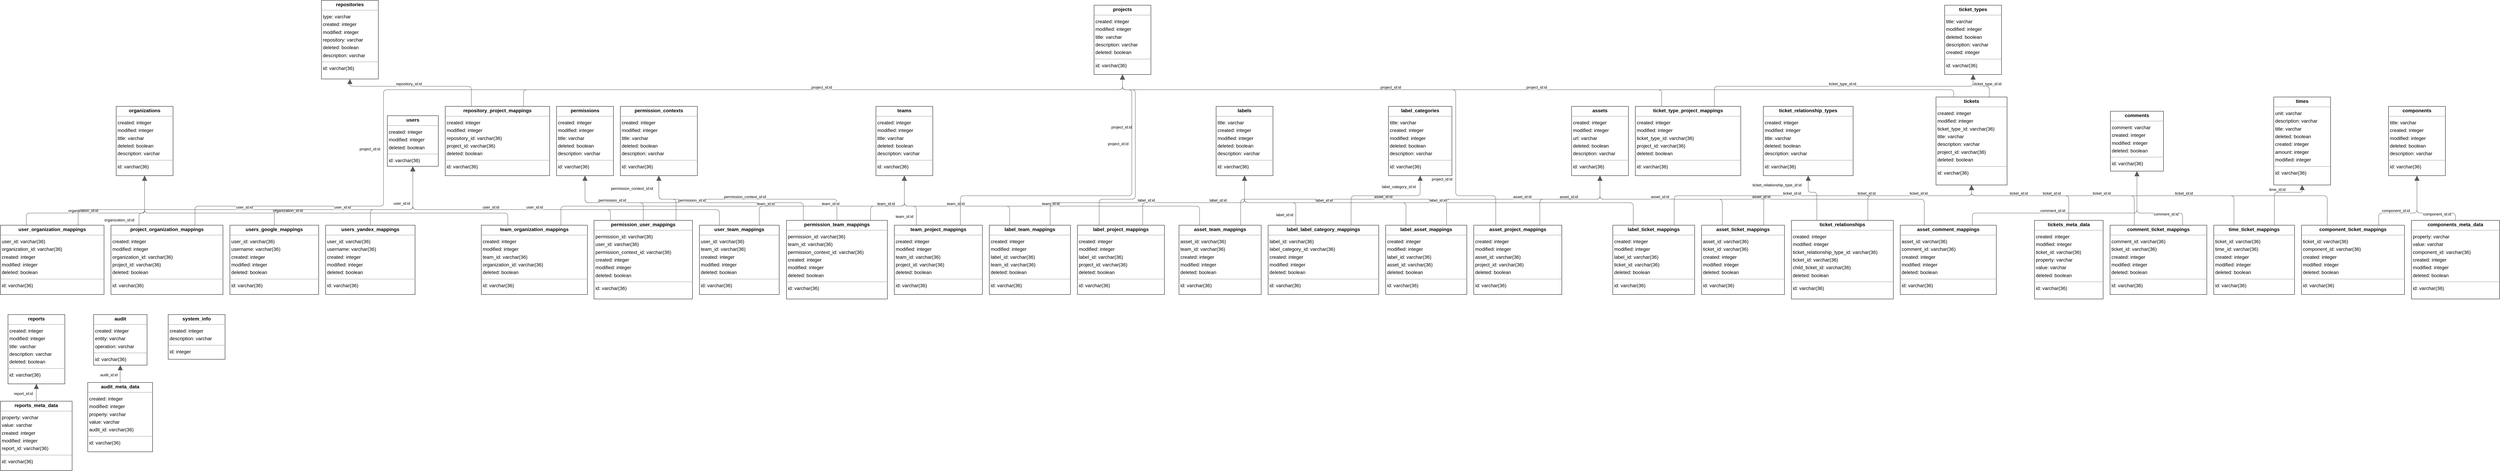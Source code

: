 <mxGraphModel dx="0" dy="0" grid="1" gridSize="10" guides="1" tooltips="1" connect="1" arrows="1" fold="1" page="0" pageScale="1" background="none" math="0" shadow="0">
  <root>
    <mxCell id="0" />
    <mxCell id="1" parent="0" />
    <mxCell id="node10" parent="1" vertex="1" value="&lt;p style=&quot;margin:0px;margin-top:4px;text-align:center;&quot;&gt;&lt;b&gt;asset_comment_mappings&lt;/b&gt;&lt;/p&gt;&lt;hr size=&quot;1&quot;/&gt;&lt;p style=&quot;margin:0 0 0 4px;line-height:1.6;&quot;&gt; asset_id: varchar(36)&lt;br/&gt; comment_id: varchar(36)&lt;br/&gt; created: integer&lt;br/&gt; modified: integer&lt;br/&gt; deleted: boolean&lt;/p&gt;&lt;hr size=&quot;1&quot;/&gt;&lt;p style=&quot;margin:0 0 0 4px;line-height:1.6;&quot;&gt; id: varchar(36)&lt;/p&gt;" style="verticalAlign=top;align=left;overflow=fill;fontSize=14;fontFamily=Helvetica;html=1;rounded=0;shadow=0;comic=0;labelBackgroundColor=none;strokeWidth=1;">
      <mxGeometry x="5317" y="522" width="277" height="200" as="geometry" />
    </mxCell>
    <mxCell id="node36" parent="1" vertex="1" value="&lt;p style=&quot;margin:0px;margin-top:4px;text-align:center;&quot;&gt;&lt;b&gt;asset_project_mappings&lt;/b&gt;&lt;/p&gt;&lt;hr size=&quot;1&quot;/&gt;&lt;p style=&quot;margin:0 0 0 4px;line-height:1.6;&quot;&gt; created: integer&lt;br/&gt; modified: integer&lt;br/&gt; asset_id: varchar(36)&lt;br/&gt; project_id: varchar(36)&lt;br/&gt; deleted: boolean&lt;/p&gt;&lt;hr size=&quot;1&quot;/&gt;&lt;p style=&quot;margin:0 0 0 4px;line-height:1.6;&quot;&gt; id: varchar(36)&lt;/p&gt;" style="verticalAlign=top;align=left;overflow=fill;fontSize=14;fontFamily=Helvetica;html=1;rounded=0;shadow=0;comic=0;labelBackgroundColor=none;strokeWidth=1;">
      <mxGeometry x="4087" y="522" width="254" height="200" as="geometry" />
    </mxCell>
    <mxCell id="node8" parent="1" vertex="1" value="&lt;p style=&quot;margin:0px;margin-top:4px;text-align:center;&quot;&gt;&lt;b&gt;asset_team_mappings&lt;/b&gt;&lt;/p&gt;&lt;hr size=&quot;1&quot;/&gt;&lt;p style=&quot;margin:0 0 0 4px;line-height:1.6;&quot;&gt; asset_id: varchar(36)&lt;br/&gt; team_id: varchar(36)&lt;br/&gt; created: integer&lt;br/&gt; modified: integer&lt;br/&gt; deleted: boolean&lt;/p&gt;&lt;hr size=&quot;1&quot;/&gt;&lt;p style=&quot;margin:0 0 0 4px;line-height:1.6;&quot;&gt; id: varchar(36)&lt;/p&gt;" style="verticalAlign=top;align=left;overflow=fill;fontSize=14;fontFamily=Helvetica;html=1;rounded=0;shadow=0;comic=0;labelBackgroundColor=none;strokeWidth=1;">
      <mxGeometry x="3237" y="522" width="237" height="200" as="geometry" />
    </mxCell>
    <mxCell id="node21" parent="1" vertex="1" value="&lt;p style=&quot;margin:0px;margin-top:4px;text-align:center;&quot;&gt;&lt;b&gt;asset_ticket_mappings&lt;/b&gt;&lt;/p&gt;&lt;hr size=&quot;1&quot;/&gt;&lt;p style=&quot;margin:0 0 0 4px;line-height:1.6;&quot;&gt; asset_id: varchar(36)&lt;br/&gt; ticket_id: varchar(36)&lt;br/&gt; created: integer&lt;br/&gt; modified: integer&lt;br/&gt; deleted: boolean&lt;/p&gt;&lt;hr size=&quot;1&quot;/&gt;&lt;p style=&quot;margin:0 0 0 4px;line-height:1.6;&quot;&gt; id: varchar(36)&lt;/p&gt;" style="verticalAlign=top;align=left;overflow=fill;fontSize=14;fontFamily=Helvetica;html=1;rounded=0;shadow=0;comic=0;labelBackgroundColor=none;strokeWidth=1;">
      <mxGeometry x="4744" y="522" width="239" height="200" as="geometry" />
    </mxCell>
    <mxCell id="node14" parent="1" vertex="1" value="&lt;p style=&quot;margin:0px;margin-top:4px;text-align:center;&quot;&gt;&lt;b&gt;assets&lt;/b&gt;&lt;/p&gt;&lt;hr size=&quot;1&quot;/&gt;&lt;p style=&quot;margin:0 0 0 4px;line-height:1.6;&quot;&gt; created: integer&lt;br/&gt; modified: integer&lt;br/&gt; url: varchar&lt;br/&gt; deleted: boolean&lt;br/&gt; description: varchar&lt;/p&gt;&lt;hr size=&quot;1&quot;/&gt;&lt;p style=&quot;margin:0 0 0 4px;line-height:1.6;&quot;&gt; id: varchar(36)&lt;/p&gt;" style="verticalAlign=top;align=left;overflow=fill;fontSize=14;fontFamily=Helvetica;html=1;rounded=0;shadow=0;comic=0;labelBackgroundColor=none;strokeWidth=1;">
      <mxGeometry x="4369" y="179" width="164" height="200" as="geometry" />
    </mxCell>
    <mxCell id="node11" parent="1" vertex="1" value="&lt;p style=&quot;margin:0px;margin-top:4px;text-align:center;&quot;&gt;&lt;b&gt;audit&lt;/b&gt;&lt;/p&gt;&lt;hr size=&quot;1&quot;/&gt;&lt;p style=&quot;margin:0 0 0 4px;line-height:1.6;&quot;&gt; created: integer&lt;br/&gt; entity: varchar&lt;br/&gt; operation: varchar&lt;/p&gt;&lt;hr size=&quot;1&quot;/&gt;&lt;p style=&quot;margin:0 0 0 4px;line-height:1.6;&quot;&gt; id: varchar(36)&lt;/p&gt;" style="verticalAlign=top;align=left;overflow=fill;fontSize=14;fontFamily=Helvetica;html=1;rounded=0;shadow=0;comic=0;labelBackgroundColor=none;strokeWidth=1;">
      <mxGeometry x="107" y="780" width="154" height="146" as="geometry" />
    </mxCell>
    <mxCell id="node41" parent="1" vertex="1" value="&lt;p style=&quot;margin:0px;margin-top:4px;text-align:center;&quot;&gt;&lt;b&gt;audit_meta_data&lt;/b&gt;&lt;/p&gt;&lt;hr size=&quot;1&quot;/&gt;&lt;p style=&quot;margin:0 0 0 4px;line-height:1.6;&quot;&gt; created: integer&lt;br/&gt; modified: integer&lt;br/&gt; property: varchar&lt;br/&gt; value: varchar&lt;br/&gt; audit_id: varchar(36)&lt;/p&gt;&lt;hr size=&quot;1&quot;/&gt;&lt;p style=&quot;margin:0 0 0 4px;line-height:1.6;&quot;&gt; id: varchar(36)&lt;/p&gt;" style="verticalAlign=top;align=left;overflow=fill;fontSize=14;fontFamily=Helvetica;html=1;rounded=0;shadow=0;comic=0;labelBackgroundColor=none;strokeWidth=1;">
      <mxGeometry x="90" y="976" width="187" height="200" as="geometry" />
    </mxCell>
    <mxCell id="node40" parent="1" vertex="1" value="&lt;p style=&quot;margin:0px;margin-top:4px;text-align:center;&quot;&gt;&lt;b&gt;comment_ticket_mappings&lt;/b&gt;&lt;/p&gt;&lt;hr size=&quot;1&quot;/&gt;&lt;p style=&quot;margin:0 0 0 4px;line-height:1.6;&quot;&gt; comment_id: varchar(36)&lt;br/&gt; ticket_id: varchar(36)&lt;br/&gt; created: integer&lt;br/&gt; modified: integer&lt;br/&gt; deleted: boolean&lt;/p&gt;&lt;hr size=&quot;1&quot;/&gt;&lt;p style=&quot;margin:0 0 0 4px;line-height:1.6;&quot;&gt; id: varchar(36)&lt;/p&gt;" style="verticalAlign=top;align=left;overflow=fill;fontSize=14;fontFamily=Helvetica;html=1;rounded=0;shadow=0;comic=0;labelBackgroundColor=none;strokeWidth=1;">
      <mxGeometry x="5922" y="522" width="279" height="200" as="geometry" />
    </mxCell>
    <mxCell id="node26" parent="1" vertex="1" value="&lt;p style=&quot;margin:0px;margin-top:4px;text-align:center;&quot;&gt;&lt;b&gt;comments&lt;/b&gt;&lt;/p&gt;&lt;hr size=&quot;1&quot;/&gt;&lt;p style=&quot;margin:0 0 0 4px;line-height:1.6;&quot;&gt; comment: varchar&lt;br/&gt; created: integer&lt;br/&gt; modified: integer&lt;br/&gt; deleted: boolean&lt;/p&gt;&lt;hr size=&quot;1&quot;/&gt;&lt;p style=&quot;margin:0 0 0 4px;line-height:1.6;&quot;&gt; id: varchar(36)&lt;/p&gt;" style="verticalAlign=top;align=left;overflow=fill;fontSize=14;fontFamily=Helvetica;html=1;rounded=0;shadow=0;comic=0;labelBackgroundColor=none;strokeWidth=1;">
      <mxGeometry x="5923" y="193" width="153" height="173" as="geometry" />
    </mxCell>
    <mxCell id="node42" parent="1" vertex="1" value="&lt;p style=&quot;margin:0px;margin-top:4px;text-align:center;&quot;&gt;&lt;b&gt;component_ticket_mappings&lt;/b&gt;&lt;/p&gt;&lt;hr size=&quot;1&quot;/&gt;&lt;p style=&quot;margin:0 0 0 4px;line-height:1.6;&quot;&gt; ticket_id: varchar(36)&lt;br/&gt; component_id: varchar(36)&lt;br/&gt; created: integer&lt;br/&gt; modified: integer&lt;br/&gt; deleted: boolean&lt;/p&gt;&lt;hr size=&quot;1&quot;/&gt;&lt;p style=&quot;margin:0 0 0 4px;line-height:1.6;&quot;&gt; id: varchar(36)&lt;/p&gt;" style="verticalAlign=top;align=left;overflow=fill;fontSize=14;fontFamily=Helvetica;html=1;rounded=0;shadow=0;comic=0;labelBackgroundColor=none;strokeWidth=1;">
      <mxGeometry x="6474" y="522" width="297" height="200" as="geometry" />
    </mxCell>
    <mxCell id="node24" parent="1" vertex="1" value="&lt;p style=&quot;margin:0px;margin-top:4px;text-align:center;&quot;&gt;&lt;b&gt;components&lt;/b&gt;&lt;/p&gt;&lt;hr size=&quot;1&quot;/&gt;&lt;p style=&quot;margin:0 0 0 4px;line-height:1.6;&quot;&gt; title: varchar&lt;br/&gt; created: integer&lt;br/&gt; modified: integer&lt;br/&gt; deleted: boolean&lt;br/&gt; description: varchar&lt;/p&gt;&lt;hr size=&quot;1&quot;/&gt;&lt;p style=&quot;margin:0 0 0 4px;line-height:1.6;&quot;&gt; id: varchar(36)&lt;/p&gt;" style="verticalAlign=top;align=left;overflow=fill;fontSize=14;fontFamily=Helvetica;html=1;rounded=0;shadow=0;comic=0;labelBackgroundColor=none;strokeWidth=1;">
      <mxGeometry x="6725" y="179" width="164" height="200" as="geometry" />
    </mxCell>
    <mxCell id="node13" parent="1" vertex="1" value="&lt;p style=&quot;margin:0px;margin-top:4px;text-align:center;&quot;&gt;&lt;b&gt;components_meta_data&lt;/b&gt;&lt;/p&gt;&lt;hr size=&quot;1&quot;/&gt;&lt;p style=&quot;margin:0 0 0 4px;line-height:1.6;&quot;&gt; property: varchar&lt;br/&gt; value: varchar&lt;br/&gt; component_id: varchar(36)&lt;br/&gt; created: integer&lt;br/&gt; modified: integer&lt;br/&gt; deleted: boolean&lt;/p&gt;&lt;hr size=&quot;1&quot;/&gt;&lt;p style=&quot;margin:0 0 0 4px;line-height:1.6;&quot;&gt; id: varchar(36)&lt;/p&gt;" style="verticalAlign=top;align=left;overflow=fill;fontSize=14;fontFamily=Helvetica;html=1;rounded=0;shadow=0;comic=0;labelBackgroundColor=none;strokeWidth=1;">
      <mxGeometry x="6791" y="508" width="254" height="227" as="geometry" />
    </mxCell>
    <mxCell id="node45" parent="1" vertex="1" value="&lt;p style=&quot;margin:0px;margin-top:4px;text-align:center;&quot;&gt;&lt;b&gt;label_asset_mappings&lt;/b&gt;&lt;/p&gt;&lt;hr size=&quot;1&quot;/&gt;&lt;p style=&quot;margin:0 0 0 4px;line-height:1.6;&quot;&gt; created: integer&lt;br/&gt; modified: integer&lt;br/&gt; label_id: varchar(36)&lt;br/&gt; asset_id: varchar(36)&lt;br/&gt; deleted: boolean&lt;/p&gt;&lt;hr size=&quot;1&quot;/&gt;&lt;p style=&quot;margin:0 0 0 4px;line-height:1.6;&quot;&gt; id: varchar(36)&lt;/p&gt;" style="verticalAlign=top;align=left;overflow=fill;fontSize=14;fontFamily=Helvetica;html=1;rounded=0;shadow=0;comic=0;labelBackgroundColor=none;strokeWidth=1;">
      <mxGeometry x="3833" y="522" width="234" height="200" as="geometry" />
    </mxCell>
    <mxCell id="node20" parent="1" vertex="1" value="&lt;p style=&quot;margin:0px;margin-top:4px;text-align:center;&quot;&gt;&lt;b&gt;label_categories&lt;/b&gt;&lt;/p&gt;&lt;hr size=&quot;1&quot;/&gt;&lt;p style=&quot;margin:0 0 0 4px;line-height:1.6;&quot;&gt; title: varchar&lt;br/&gt; created: integer&lt;br/&gt; modified: integer&lt;br/&gt; deleted: boolean&lt;br/&gt; description: varchar&lt;/p&gt;&lt;hr size=&quot;1&quot;/&gt;&lt;p style=&quot;margin:0 0 0 4px;line-height:1.6;&quot;&gt; id: varchar(36)&lt;/p&gt;" style="verticalAlign=top;align=left;overflow=fill;fontSize=14;fontFamily=Helvetica;html=1;rounded=0;shadow=0;comic=0;labelBackgroundColor=none;strokeWidth=1;">
      <mxGeometry x="3841" y="179" width="183" height="200" as="geometry" />
    </mxCell>
    <mxCell id="node46" parent="1" vertex="1" value="&lt;p style=&quot;margin:0px;margin-top:4px;text-align:center;&quot;&gt;&lt;b&gt;label_label_category_mappings&lt;/b&gt;&lt;/p&gt;&lt;hr size=&quot;1&quot;/&gt;&lt;p style=&quot;margin:0 0 0 4px;line-height:1.6;&quot;&gt; label_id: varchar(36)&lt;br/&gt; label_category_id: varchar(36)&lt;br/&gt; created: integer&lt;br/&gt; modified: integer&lt;br/&gt; deleted: boolean&lt;/p&gt;&lt;hr size=&quot;1&quot;/&gt;&lt;p style=&quot;margin:0 0 0 4px;line-height:1.6;&quot;&gt; id: varchar(36)&lt;/p&gt;" style="verticalAlign=top;align=left;overflow=fill;fontSize=14;fontFamily=Helvetica;html=1;rounded=0;shadow=0;comic=0;labelBackgroundColor=none;strokeWidth=1;">
      <mxGeometry x="3494" y="522" width="319" height="200" as="geometry" />
    </mxCell>
    <mxCell id="node7" parent="1" vertex="1" value="&lt;p style=&quot;margin:0px;margin-top:4px;text-align:center;&quot;&gt;&lt;b&gt;label_project_mappings&lt;/b&gt;&lt;/p&gt;&lt;hr size=&quot;1&quot;/&gt;&lt;p style=&quot;margin:0 0 0 4px;line-height:1.6;&quot;&gt; created: integer&lt;br/&gt; modified: integer&lt;br/&gt; label_id: varchar(36)&lt;br/&gt; project_id: varchar(36)&lt;br/&gt; deleted: boolean&lt;/p&gt;&lt;hr size=&quot;1&quot;/&gt;&lt;p style=&quot;margin:0 0 0 4px;line-height:1.6;&quot;&gt; id: varchar(36)&lt;/p&gt;" style="verticalAlign=top;align=left;overflow=fill;fontSize=14;fontFamily=Helvetica;html=1;rounded=0;shadow=0;comic=0;labelBackgroundColor=none;strokeWidth=1;">
      <mxGeometry x="2944" y="522" width="251" height="200" as="geometry" />
    </mxCell>
    <mxCell id="node1" parent="1" vertex="1" value="&lt;p style=&quot;margin:0px;margin-top:4px;text-align:center;&quot;&gt;&lt;b&gt;label_team_mappings&lt;/b&gt;&lt;/p&gt;&lt;hr size=&quot;1&quot;/&gt;&lt;p style=&quot;margin:0 0 0 4px;line-height:1.6;&quot;&gt; created: integer&lt;br/&gt; modified: integer&lt;br/&gt; label_id: varchar(36)&lt;br/&gt; team_id: varchar(36)&lt;br/&gt; deleted: boolean&lt;/p&gt;&lt;hr size=&quot;1&quot;/&gt;&lt;p style=&quot;margin:0 0 0 4px;line-height:1.6;&quot;&gt; id: varchar(36)&lt;/p&gt;" style="verticalAlign=top;align=left;overflow=fill;fontSize=14;fontFamily=Helvetica;html=1;rounded=0;shadow=0;comic=0;labelBackgroundColor=none;strokeWidth=1;">
      <mxGeometry x="2690" y="522" width="234" height="200" as="geometry" />
    </mxCell>
    <mxCell id="node16" parent="1" vertex="1" value="&lt;p style=&quot;margin:0px;margin-top:4px;text-align:center;&quot;&gt;&lt;b&gt;label_ticket_mappings&lt;/b&gt;&lt;/p&gt;&lt;hr size=&quot;1&quot;/&gt;&lt;p style=&quot;margin:0 0 0 4px;line-height:1.6;&quot;&gt; created: integer&lt;br/&gt; modified: integer&lt;br/&gt; label_id: varchar(36)&lt;br/&gt; ticket_id: varchar(36)&lt;br/&gt; deleted: boolean&lt;/p&gt;&lt;hr size=&quot;1&quot;/&gt;&lt;p style=&quot;margin:0 0 0 4px;line-height:1.6;&quot;&gt; id: varchar(36)&lt;/p&gt;" style="verticalAlign=top;align=left;overflow=fill;fontSize=14;fontFamily=Helvetica;html=1;rounded=0;shadow=0;comic=0;labelBackgroundColor=none;strokeWidth=1;">
      <mxGeometry x="4488" y="522" width="236" height="200" as="geometry" />
    </mxCell>
    <mxCell id="node3" parent="1" vertex="1" value="&lt;p style=&quot;margin:0px;margin-top:4px;text-align:center;&quot;&gt;&lt;b&gt;labels&lt;/b&gt;&lt;/p&gt;&lt;hr size=&quot;1&quot;/&gt;&lt;p style=&quot;margin:0 0 0 4px;line-height:1.6;&quot;&gt; title: varchar&lt;br/&gt; created: integer&lt;br/&gt; modified: integer&lt;br/&gt; deleted: boolean&lt;br/&gt; description: varchar&lt;/p&gt;&lt;hr size=&quot;1&quot;/&gt;&lt;p style=&quot;margin:0 0 0 4px;line-height:1.6;&quot;&gt; id: varchar(36)&lt;/p&gt;" style="verticalAlign=top;align=left;overflow=fill;fontSize=14;fontFamily=Helvetica;html=1;rounded=0;shadow=0;comic=0;labelBackgroundColor=none;strokeWidth=1;">
      <mxGeometry x="3344" y="179" width="164" height="200" as="geometry" />
    </mxCell>
    <mxCell id="node34" parent="1" vertex="1" value="&lt;p style=&quot;margin:0px;margin-top:4px;text-align:center;&quot;&gt;&lt;b&gt;organizations&lt;/b&gt;&lt;/p&gt;&lt;hr size=&quot;1&quot;/&gt;&lt;p style=&quot;margin:0 0 0 4px;line-height:1.6;&quot;&gt; created: integer&lt;br/&gt; modified: integer&lt;br/&gt; title: varchar&lt;br/&gt; deleted: boolean&lt;br/&gt; description: varchar&lt;/p&gt;&lt;hr size=&quot;1&quot;/&gt;&lt;p style=&quot;margin:0 0 0 4px;line-height:1.6;&quot;&gt; id: varchar(36)&lt;/p&gt;" style="verticalAlign=top;align=left;overflow=fill;fontSize=14;fontFamily=Helvetica;html=1;rounded=0;shadow=0;comic=0;labelBackgroundColor=none;strokeWidth=1;">
      <mxGeometry x="172" y="179" width="164" height="200" as="geometry" />
    </mxCell>
    <mxCell id="node17" parent="1" vertex="1" value="&lt;p style=&quot;margin:0px;margin-top:4px;text-align:center;&quot;&gt;&lt;b&gt;permission_contexts&lt;/b&gt;&lt;/p&gt;&lt;hr size=&quot;1&quot;/&gt;&lt;p style=&quot;margin:0 0 0 4px;line-height:1.6;&quot;&gt; created: integer&lt;br/&gt; modified: integer&lt;br/&gt; title: varchar&lt;br/&gt; deleted: boolean&lt;br/&gt; description: varchar&lt;/p&gt;&lt;hr size=&quot;1&quot;/&gt;&lt;p style=&quot;margin:0 0 0 4px;line-height:1.6;&quot;&gt; id: varchar(36)&lt;/p&gt;" style="verticalAlign=top;align=left;overflow=fill;fontSize=14;fontFamily=Helvetica;html=1;rounded=0;shadow=0;comic=0;labelBackgroundColor=none;strokeWidth=1;">
      <mxGeometry x="1626" y="179" width="222" height="200" as="geometry" />
    </mxCell>
    <mxCell id="node28" parent="1" vertex="1" value="&lt;p style=&quot;margin:0px;margin-top:4px;text-align:center;&quot;&gt;&lt;b&gt;permission_team_mappings&lt;/b&gt;&lt;/p&gt;&lt;hr size=&quot;1&quot;/&gt;&lt;p style=&quot;margin:0 0 0 4px;line-height:1.6;&quot;&gt; permission_id: varchar(36)&lt;br/&gt; team_id: varchar(36)&lt;br/&gt; permission_context_id: varchar(36)&lt;br/&gt; created: integer&lt;br/&gt; modified: integer&lt;br/&gt; deleted: boolean&lt;/p&gt;&lt;hr size=&quot;1&quot;/&gt;&lt;p style=&quot;margin:0 0 0 4px;line-height:1.6;&quot;&gt; id: varchar(36)&lt;/p&gt;" style="verticalAlign=top;align=left;overflow=fill;fontSize=14;fontFamily=Helvetica;html=1;rounded=0;shadow=0;comic=0;labelBackgroundColor=none;strokeWidth=1;">
      <mxGeometry x="2105" y="508" width="291" height="227" as="geometry" />
    </mxCell>
    <mxCell id="node6" parent="1" vertex="1" value="&lt;p style=&quot;margin:0px;margin-top:4px;text-align:center;&quot;&gt;&lt;b&gt;permission_user_mappings&lt;/b&gt;&lt;/p&gt;&lt;hr size=&quot;1&quot;/&gt;&lt;p style=&quot;margin:0 0 0 4px;line-height:1.6;&quot;&gt; permission_id: varchar(36)&lt;br/&gt; user_id: varchar(36)&lt;br/&gt; permission_context_id: varchar(36)&lt;br/&gt; created: integer&lt;br/&gt; modified: integer&lt;br/&gt; deleted: boolean&lt;/p&gt;&lt;hr size=&quot;1&quot;/&gt;&lt;p style=&quot;margin:0 0 0 4px;line-height:1.6;&quot;&gt; id: varchar(36)&lt;/p&gt;" style="verticalAlign=top;align=left;overflow=fill;fontSize=14;fontFamily=Helvetica;html=1;rounded=0;shadow=0;comic=0;labelBackgroundColor=none;strokeWidth=1;">
      <mxGeometry x="1550" y="508" width="284" height="227" as="geometry" />
    </mxCell>
    <mxCell id="node22" parent="1" vertex="1" value="&lt;p style=&quot;margin:0px;margin-top:4px;text-align:center;&quot;&gt;&lt;b&gt;permissions&lt;/b&gt;&lt;/p&gt;&lt;hr size=&quot;1&quot;/&gt;&lt;p style=&quot;margin:0 0 0 4px;line-height:1.6;&quot;&gt; created: integer&lt;br/&gt; modified: integer&lt;br/&gt; title: varchar&lt;br/&gt; deleted: boolean&lt;br/&gt; description: varchar&lt;/p&gt;&lt;hr size=&quot;1&quot;/&gt;&lt;p style=&quot;margin:0 0 0 4px;line-height:1.6;&quot;&gt; id: varchar(36)&lt;/p&gt;" style="verticalAlign=top;align=left;overflow=fill;fontSize=14;fontFamily=Helvetica;html=1;rounded=0;shadow=0;comic=0;labelBackgroundColor=none;strokeWidth=1;">
      <mxGeometry x="1442" y="179" width="164" height="200" as="geometry" />
    </mxCell>
    <mxCell id="node31" parent="1" vertex="1" value="&lt;p style=&quot;margin:0px;margin-top:4px;text-align:center;&quot;&gt;&lt;b&gt;project_organization_mappings&lt;/b&gt;&lt;/p&gt;&lt;hr size=&quot;1&quot;/&gt;&lt;p style=&quot;margin:0 0 0 4px;line-height:1.6;&quot;&gt; created: integer&lt;br/&gt; modified: integer&lt;br/&gt; organization_id: varchar(36)&lt;br/&gt; project_id: varchar(36)&lt;br/&gt; deleted: boolean&lt;/p&gt;&lt;hr size=&quot;1&quot;/&gt;&lt;p style=&quot;margin:0 0 0 4px;line-height:1.6;&quot;&gt; id: varchar(36)&lt;/p&gt;" style="verticalAlign=top;align=left;overflow=fill;fontSize=14;fontFamily=Helvetica;html=1;rounded=0;shadow=0;comic=0;labelBackgroundColor=none;strokeWidth=1;">
      <mxGeometry x="157" y="522" width="323" height="200" as="geometry" />
    </mxCell>
    <mxCell id="node29" parent="1" vertex="1" value="&lt;p style=&quot;margin:0px;margin-top:4px;text-align:center;&quot;&gt;&lt;b&gt;projects&lt;/b&gt;&lt;/p&gt;&lt;hr size=&quot;1&quot;/&gt;&lt;p style=&quot;margin:0 0 0 4px;line-height:1.6;&quot;&gt; created: integer&lt;br/&gt; modified: integer&lt;br/&gt; title: varchar&lt;br/&gt; description: varchar&lt;br/&gt; deleted: boolean&lt;/p&gt;&lt;hr size=&quot;1&quot;/&gt;&lt;p style=&quot;margin:0 0 0 4px;line-height:1.6;&quot;&gt; id: varchar(36)&lt;/p&gt;" style="verticalAlign=top;align=left;overflow=fill;fontSize=14;fontFamily=Helvetica;html=1;rounded=0;shadow=0;comic=0;labelBackgroundColor=none;strokeWidth=1;">
      <mxGeometry x="2992" y="-113" width="164" height="200" as="geometry" />
    </mxCell>
    <mxCell id="node23" parent="1" vertex="1" value="&lt;p style=&quot;margin:0px;margin-top:4px;text-align:center;&quot;&gt;&lt;b&gt;reports&lt;/b&gt;&lt;/p&gt;&lt;hr size=&quot;1&quot;/&gt;&lt;p style=&quot;margin:0 0 0 4px;line-height:1.6;&quot;&gt; created: integer&lt;br/&gt; modified: integer&lt;br/&gt; title: varchar&lt;br/&gt; description: varchar&lt;br/&gt; deleted: boolean&lt;/p&gt;&lt;hr size=&quot;1&quot;/&gt;&lt;p style=&quot;margin:0 0 0 4px;line-height:1.6;&quot;&gt; id: varchar(36)&lt;/p&gt;" style="verticalAlign=top;align=left;overflow=fill;fontSize=14;fontFamily=Helvetica;html=1;rounded=0;shadow=0;comic=0;labelBackgroundColor=none;strokeWidth=1;">
      <mxGeometry x="-140" y="780" width="164" height="200" as="geometry" />
    </mxCell>
    <mxCell id="node44" parent="1" vertex="1" value="&lt;p style=&quot;margin:0px;margin-top:4px;text-align:center;&quot;&gt;&lt;b&gt;reports_meta_data&lt;/b&gt;&lt;/p&gt;&lt;hr size=&quot;1&quot;/&gt;&lt;p style=&quot;margin:0 0 0 4px;line-height:1.6;&quot;&gt; property: varchar&lt;br/&gt; value: varchar&lt;br/&gt; created: integer&lt;br/&gt; modified: integer&lt;br/&gt; report_id: varchar(36)&lt;/p&gt;&lt;hr size=&quot;1&quot;/&gt;&lt;p style=&quot;margin:0 0 0 4px;line-height:1.6;&quot;&gt; id: varchar(36)&lt;/p&gt;" style="verticalAlign=top;align=left;overflow=fill;fontSize=14;fontFamily=Helvetica;html=1;rounded=0;shadow=0;comic=0;labelBackgroundColor=none;strokeWidth=1;">
      <mxGeometry x="-162" y="1030" width="207" height="200" as="geometry" />
    </mxCell>
    <mxCell id="node18" parent="1" vertex="1" value="&lt;p style=&quot;margin:0px;margin-top:4px;text-align:center;&quot;&gt;&lt;b&gt;repositories&lt;/b&gt;&lt;/p&gt;&lt;hr size=&quot;1&quot;/&gt;&lt;p style=&quot;margin:0 0 0 4px;line-height:1.6;&quot;&gt; type: varchar&lt;br/&gt; created: integer&lt;br/&gt; modified: integer&lt;br/&gt; repository: varchar&lt;br/&gt; deleted: boolean&lt;br/&gt; description: varchar&lt;/p&gt;&lt;hr size=&quot;1&quot;/&gt;&lt;p style=&quot;margin:0 0 0 4px;line-height:1.6;&quot;&gt; id: varchar(36)&lt;/p&gt;" style="verticalAlign=top;align=left;overflow=fill;fontSize=14;fontFamily=Helvetica;html=1;rounded=0;shadow=0;comic=0;labelBackgroundColor=none;strokeWidth=1;">
      <mxGeometry x="764" y="-127" width="164" height="227" as="geometry" />
    </mxCell>
    <mxCell id="node0" parent="1" vertex="1" value="&lt;p style=&quot;margin:0px;margin-top:4px;text-align:center;&quot;&gt;&lt;b&gt;repository_project_mappings&lt;/b&gt;&lt;/p&gt;&lt;hr size=&quot;1&quot;/&gt;&lt;p style=&quot;margin:0 0 0 4px;line-height:1.6;&quot;&gt; created: integer&lt;br/&gt; modified: integer&lt;br/&gt; repository_id: varchar(36)&lt;br/&gt; project_id: varchar(36)&lt;br/&gt; deleted: boolean&lt;/p&gt;&lt;hr size=&quot;1&quot;/&gt;&lt;p style=&quot;margin:0 0 0 4px;line-height:1.6;&quot;&gt; id: varchar(36)&lt;/p&gt;" style="verticalAlign=top;align=left;overflow=fill;fontSize=14;fontFamily=Helvetica;html=1;rounded=0;shadow=0;comic=0;labelBackgroundColor=none;strokeWidth=1;">
      <mxGeometry x="1121" y="179" width="301" height="200" as="geometry" />
    </mxCell>
    <mxCell id="node32" parent="1" vertex="1" value="&lt;p style=&quot;margin:0px;margin-top:4px;text-align:center;&quot;&gt;&lt;b&gt;system_info&lt;/b&gt;&lt;/p&gt;&lt;hr size=&quot;1&quot;/&gt;&lt;p style=&quot;margin:0 0 0 4px;line-height:1.6;&quot;&gt; created: integer&lt;br/&gt; description: varchar&lt;/p&gt;&lt;hr size=&quot;1&quot;/&gt;&lt;p style=&quot;margin:0 0 0 4px;line-height:1.6;&quot;&gt; id: integer&lt;/p&gt;" style="verticalAlign=top;align=left;overflow=fill;fontSize=14;fontFamily=Helvetica;html=1;rounded=0;shadow=0;comic=0;labelBackgroundColor=none;strokeWidth=1;">
      <mxGeometry x="322" y="780" width="164" height="129" as="geometry" />
    </mxCell>
    <mxCell id="node39" parent="1" vertex="1" value="&lt;p style=&quot;margin:0px;margin-top:4px;text-align:center;&quot;&gt;&lt;b&gt;team_organization_mappings&lt;/b&gt;&lt;/p&gt;&lt;hr size=&quot;1&quot;/&gt;&lt;p style=&quot;margin:0 0 0 4px;line-height:1.6;&quot;&gt; created: integer&lt;br/&gt; modified: integer&lt;br/&gt; team_id: varchar(36)&lt;br/&gt; organization_id: varchar(36)&lt;br/&gt; deleted: boolean&lt;/p&gt;&lt;hr size=&quot;1&quot;/&gt;&lt;p style=&quot;margin:0 0 0 4px;line-height:1.6;&quot;&gt; id: varchar(36)&lt;/p&gt;" style="verticalAlign=top;align=left;overflow=fill;fontSize=14;fontFamily=Helvetica;html=1;rounded=0;shadow=0;comic=0;labelBackgroundColor=none;strokeWidth=1;">
      <mxGeometry x="1225" y="522" width="306" height="200" as="geometry" />
    </mxCell>
    <mxCell id="node35" parent="1" vertex="1" value="&lt;p style=&quot;margin:0px;margin-top:4px;text-align:center;&quot;&gt;&lt;b&gt;team_project_mappings&lt;/b&gt;&lt;/p&gt;&lt;hr size=&quot;1&quot;/&gt;&lt;p style=&quot;margin:0 0 0 4px;line-height:1.6;&quot;&gt; created: integer&lt;br/&gt; modified: integer&lt;br/&gt; team_id: varchar(36)&lt;br/&gt; project_id: varchar(36)&lt;br/&gt; deleted: boolean&lt;/p&gt;&lt;hr size=&quot;1&quot;/&gt;&lt;p style=&quot;margin:0 0 0 4px;line-height:1.6;&quot;&gt; id: varchar(36)&lt;/p&gt;" style="verticalAlign=top;align=left;overflow=fill;fontSize=14;fontFamily=Helvetica;html=1;rounded=0;shadow=0;comic=0;labelBackgroundColor=none;strokeWidth=1;">
      <mxGeometry x="2416" y="522" width="254" height="200" as="geometry" />
    </mxCell>
    <mxCell id="node33" parent="1" vertex="1" value="&lt;p style=&quot;margin:0px;margin-top:4px;text-align:center;&quot;&gt;&lt;b&gt;teams&lt;/b&gt;&lt;/p&gt;&lt;hr size=&quot;1&quot;/&gt;&lt;p style=&quot;margin:0 0 0 4px;line-height:1.6;&quot;&gt; created: integer&lt;br/&gt; modified: integer&lt;br/&gt; title: varchar&lt;br/&gt; deleted: boolean&lt;br/&gt; description: varchar&lt;/p&gt;&lt;hr size=&quot;1&quot;/&gt;&lt;p style=&quot;margin:0 0 0 4px;line-height:1.6;&quot;&gt; id: varchar(36)&lt;/p&gt;" style="verticalAlign=top;align=left;overflow=fill;fontSize=14;fontFamily=Helvetica;html=1;rounded=0;shadow=0;comic=0;labelBackgroundColor=none;strokeWidth=1;">
      <mxGeometry x="2363" y="179" width="164" height="200" as="geometry" />
    </mxCell>
    <mxCell id="node30" parent="1" vertex="1" value="&lt;p style=&quot;margin:0px;margin-top:4px;text-align:center;&quot;&gt;&lt;b&gt;ticket_relationship_types&lt;/b&gt;&lt;/p&gt;&lt;hr size=&quot;1&quot;/&gt;&lt;p style=&quot;margin:0 0 0 4px;line-height:1.6;&quot;&gt; created: integer&lt;br/&gt; modified: integer&lt;br/&gt; title: varchar&lt;br/&gt; deleted: boolean&lt;br/&gt; description: varchar&lt;/p&gt;&lt;hr size=&quot;1&quot;/&gt;&lt;p style=&quot;margin:0 0 0 4px;line-height:1.6;&quot;&gt; id: varchar(36)&lt;/p&gt;" style="verticalAlign=top;align=left;overflow=fill;fontSize=14;fontFamily=Helvetica;html=1;rounded=0;shadow=0;comic=0;labelBackgroundColor=none;strokeWidth=1;">
      <mxGeometry x="4922" y="179" width="259" height="200" as="geometry" />
    </mxCell>
    <mxCell id="node27" parent="1" vertex="1" value="&lt;p style=&quot;margin:0px;margin-top:4px;text-align:center;&quot;&gt;&lt;b&gt;ticket_relationships&lt;/b&gt;&lt;/p&gt;&lt;hr size=&quot;1&quot;/&gt;&lt;p style=&quot;margin:0 0 0 4px;line-height:1.6;&quot;&gt; created: integer&lt;br/&gt; modified: integer&lt;br/&gt; ticket_relationship_type_id: varchar(36)&lt;br/&gt; ticket_id: varchar(36)&lt;br/&gt; child_ticket_id: varchar(36)&lt;br/&gt; deleted: boolean&lt;/p&gt;&lt;hr size=&quot;1&quot;/&gt;&lt;p style=&quot;margin:0 0 0 4px;line-height:1.6;&quot;&gt; id: varchar(36)&lt;/p&gt;" style="verticalAlign=top;align=left;overflow=fill;fontSize=14;fontFamily=Helvetica;html=1;rounded=0;shadow=0;comic=0;labelBackgroundColor=none;strokeWidth=1;">
      <mxGeometry x="5003" y="508" width="294" height="227" as="geometry" />
    </mxCell>
    <mxCell id="node37" parent="1" vertex="1" value="&lt;p style=&quot;margin:0px;margin-top:4px;text-align:center;&quot;&gt;&lt;b&gt;ticket_type_project_mappings&lt;/b&gt;&lt;/p&gt;&lt;hr size=&quot;1&quot;/&gt;&lt;p style=&quot;margin:0 0 0 4px;line-height:1.6;&quot;&gt; created: integer&lt;br/&gt; modified: integer&lt;br/&gt; ticket_type_id: varchar(36)&lt;br/&gt; project_id: varchar(36)&lt;br/&gt; deleted: boolean&lt;/p&gt;&lt;hr size=&quot;1&quot;/&gt;&lt;p style=&quot;margin:0 0 0 4px;line-height:1.6;&quot;&gt; id: varchar(36)&lt;/p&gt;" style="verticalAlign=top;align=left;overflow=fill;fontSize=14;fontFamily=Helvetica;html=1;rounded=0;shadow=0;comic=0;labelBackgroundColor=none;strokeWidth=1;">
      <mxGeometry x="4553" y="179" width="304" height="200" as="geometry" />
    </mxCell>
    <mxCell id="node4" parent="1" vertex="1" value="&lt;p style=&quot;margin:0px;margin-top:4px;text-align:center;&quot;&gt;&lt;b&gt;ticket_types&lt;/b&gt;&lt;/p&gt;&lt;hr size=&quot;1&quot;/&gt;&lt;p style=&quot;margin:0 0 0 4px;line-height:1.6;&quot;&gt; title: varchar&lt;br/&gt; modified: integer&lt;br/&gt; deleted: boolean&lt;br/&gt; description: varchar&lt;br/&gt; created: integer&lt;/p&gt;&lt;hr size=&quot;1&quot;/&gt;&lt;p style=&quot;margin:0 0 0 4px;line-height:1.6;&quot;&gt; id: varchar(36)&lt;/p&gt;" style="verticalAlign=top;align=left;overflow=fill;fontSize=14;fontFamily=Helvetica;html=1;rounded=0;shadow=0;comic=0;labelBackgroundColor=none;strokeWidth=1;">
      <mxGeometry x="5445" y="-113" width="164" height="200" as="geometry" />
    </mxCell>
    <mxCell id="node5" parent="1" vertex="1" value="&lt;p style=&quot;margin:0px;margin-top:4px;text-align:center;&quot;&gt;&lt;b&gt;tickets&lt;/b&gt;&lt;/p&gt;&lt;hr size=&quot;1&quot;/&gt;&lt;p style=&quot;margin:0 0 0 4px;line-height:1.6;&quot;&gt; created: integer&lt;br/&gt; modified: integer&lt;br/&gt; ticket_type_id: varchar(36)&lt;br/&gt; title: varchar&lt;br/&gt; description: varchar&lt;br/&gt; project_id: varchar(36)&lt;br/&gt; deleted: boolean&lt;/p&gt;&lt;hr size=&quot;1&quot;/&gt;&lt;p style=&quot;margin:0 0 0 4px;line-height:1.6;&quot;&gt; id: varchar(36)&lt;/p&gt;" style="verticalAlign=top;align=left;overflow=fill;fontSize=14;fontFamily=Helvetica;html=1;rounded=0;shadow=0;comic=0;labelBackgroundColor=none;strokeWidth=1;">
      <mxGeometry x="5420" y="152" width="205" height="254" as="geometry" />
    </mxCell>
    <mxCell id="node9" parent="1" vertex="1" value="&lt;p style=&quot;margin:0px;margin-top:4px;text-align:center;&quot;&gt;&lt;b&gt;tickets_meta_data&lt;/b&gt;&lt;/p&gt;&lt;hr size=&quot;1&quot;/&gt;&lt;p style=&quot;margin:0 0 0 4px;line-height:1.6;&quot;&gt; created: integer&lt;br/&gt; modified: integer&lt;br/&gt; ticket_id: varchar(36)&lt;br/&gt; property: varchar&lt;br/&gt; value: varchar&lt;br/&gt; deleted: boolean&lt;/p&gt;&lt;hr size=&quot;1&quot;/&gt;&lt;p style=&quot;margin:0 0 0 4px;line-height:1.6;&quot;&gt; id: varchar(36)&lt;/p&gt;" style="verticalAlign=top;align=left;overflow=fill;fontSize=14;fontFamily=Helvetica;html=1;rounded=0;shadow=0;comic=0;labelBackgroundColor=none;strokeWidth=1;">
      <mxGeometry x="5704" y="508" width="198" height="227" as="geometry" />
    </mxCell>
    <mxCell id="node25" parent="1" vertex="1" value="&lt;p style=&quot;margin:0px;margin-top:4px;text-align:center;&quot;&gt;&lt;b&gt;time_ticket_mappings&lt;/b&gt;&lt;/p&gt;&lt;hr size=&quot;1&quot;/&gt;&lt;p style=&quot;margin:0 0 0 4px;line-height:1.6;&quot;&gt; ticket_id: varchar(36)&lt;br/&gt; time_id: varchar(36)&lt;br/&gt; created: integer&lt;br/&gt; modified: integer&lt;br/&gt; deleted: boolean&lt;/p&gt;&lt;hr size=&quot;1&quot;/&gt;&lt;p style=&quot;margin:0 0 0 4px;line-height:1.6;&quot;&gt; id: varchar(36)&lt;/p&gt;" style="verticalAlign=top;align=left;overflow=fill;fontSize=14;fontFamily=Helvetica;html=1;rounded=0;shadow=0;comic=0;labelBackgroundColor=none;strokeWidth=1;">
      <mxGeometry x="6221" y="522" width="233" height="200" as="geometry" />
    </mxCell>
    <mxCell id="node2" parent="1" vertex="1" value="&lt;p style=&quot;margin:0px;margin-top:4px;text-align:center;&quot;&gt;&lt;b&gt;times&lt;/b&gt;&lt;/p&gt;&lt;hr size=&quot;1&quot;/&gt;&lt;p style=&quot;margin:0 0 0 4px;line-height:1.6;&quot;&gt; unit: varchar&lt;br/&gt; description: varchar&lt;br/&gt; title: varchar&lt;br/&gt; deleted: boolean&lt;br/&gt; created: integer&lt;br/&gt; amount: integer&lt;br/&gt; modified: integer&lt;/p&gt;&lt;hr size=&quot;1&quot;/&gt;&lt;p style=&quot;margin:0 0 0 4px;line-height:1.6;&quot;&gt; id: varchar(36)&lt;/p&gt;" style="verticalAlign=top;align=left;overflow=fill;fontSize=14;fontFamily=Helvetica;html=1;rounded=0;shadow=0;comic=0;labelBackgroundColor=none;strokeWidth=1;">
      <mxGeometry x="6394" y="152" width="164" height="254" as="geometry" />
    </mxCell>
    <mxCell id="node19" parent="1" vertex="1" value="&lt;p style=&quot;margin:0px;margin-top:4px;text-align:center;&quot;&gt;&lt;b&gt;user_organization_mappings&lt;/b&gt;&lt;/p&gt;&lt;hr size=&quot;1&quot;/&gt;&lt;p style=&quot;margin:0 0 0 4px;line-height:1.6;&quot;&gt; user_id: varchar(36)&lt;br/&gt; organization_id: varchar(36)&lt;br/&gt; created: integer&lt;br/&gt; modified: integer&lt;br/&gt; deleted: boolean&lt;/p&gt;&lt;hr size=&quot;1&quot;/&gt;&lt;p style=&quot;margin:0 0 0 4px;line-height:1.6;&quot;&gt; id: varchar(36)&lt;/p&gt;" style="verticalAlign=top;align=left;overflow=fill;fontSize=14;fontFamily=Helvetica;html=1;rounded=0;shadow=0;comic=0;labelBackgroundColor=none;strokeWidth=1;">
      <mxGeometry x="-162" y="522" width="299" height="200" as="geometry" />
    </mxCell>
    <mxCell id="node12" parent="1" vertex="1" value="&lt;p style=&quot;margin:0px;margin-top:4px;text-align:center;&quot;&gt;&lt;b&gt;user_team_mappings&lt;/b&gt;&lt;/p&gt;&lt;hr size=&quot;1&quot;/&gt;&lt;p style=&quot;margin:0 0 0 4px;line-height:1.6;&quot;&gt; user_id: varchar(36)&lt;br/&gt; team_id: varchar(36)&lt;br/&gt; created: integer&lt;br/&gt; modified: integer&lt;br/&gt; deleted: boolean&lt;/p&gt;&lt;hr size=&quot;1&quot;/&gt;&lt;p style=&quot;margin:0 0 0 4px;line-height:1.6;&quot;&gt; id: varchar(36)&lt;/p&gt;" style="verticalAlign=top;align=left;overflow=fill;fontSize=14;fontFamily=Helvetica;html=1;rounded=0;shadow=0;comic=0;labelBackgroundColor=none;strokeWidth=1;">
      <mxGeometry x="1854" y="522" width="230" height="200" as="geometry" />
    </mxCell>
    <mxCell id="node38" parent="1" vertex="1" value="&lt;p style=&quot;margin:0px;margin-top:4px;text-align:center;&quot;&gt;&lt;b&gt;users&lt;/b&gt;&lt;/p&gt;&lt;hr size=&quot;1&quot;/&gt;&lt;p style=&quot;margin:0 0 0 4px;line-height:1.6;&quot;&gt; created: integer&lt;br/&gt; modified: integer&lt;br/&gt; deleted: boolean&lt;/p&gt;&lt;hr size=&quot;1&quot;/&gt;&lt;p style=&quot;margin:0 0 0 4px;line-height:1.6;&quot;&gt; id: varchar(36)&lt;/p&gt;" style="verticalAlign=top;align=left;overflow=fill;fontSize=14;fontFamily=Helvetica;html=1;rounded=0;shadow=0;comic=0;labelBackgroundColor=none;strokeWidth=1;">
      <mxGeometry x="954" y="206" width="147" height="146" as="geometry" />
    </mxCell>
    <mxCell id="node43" parent="1" vertex="1" value="&lt;p style=&quot;margin:0px;margin-top:4px;text-align:center;&quot;&gt;&lt;b&gt;users_google_mappings&lt;/b&gt;&lt;/p&gt;&lt;hr size=&quot;1&quot;/&gt;&lt;p style=&quot;margin:0 0 0 4px;line-height:1.6;&quot;&gt; user_id: varchar(36)&lt;br/&gt; username: varchar(36)&lt;br/&gt; created: integer&lt;br/&gt; modified: integer&lt;br/&gt; deleted: boolean&lt;/p&gt;&lt;hr size=&quot;1&quot;/&gt;&lt;p style=&quot;margin:0 0 0 4px;line-height:1.6;&quot;&gt; id: varchar(36)&lt;/p&gt;" style="verticalAlign=top;align=left;overflow=fill;fontSize=14;fontFamily=Helvetica;html=1;rounded=0;shadow=0;comic=0;labelBackgroundColor=none;strokeWidth=1;">
      <mxGeometry x="500" y="522" width="256" height="200" as="geometry" />
    </mxCell>
    <mxCell id="node15" parent="1" vertex="1" value="&lt;p style=&quot;margin:0px;margin-top:4px;text-align:center;&quot;&gt;&lt;b&gt;users_yandex_mappings&lt;/b&gt;&lt;/p&gt;&lt;hr size=&quot;1&quot;/&gt;&lt;p style=&quot;margin:0 0 0 4px;line-height:1.6;&quot;&gt; user_id: varchar(36)&lt;br/&gt; username: varchar(36)&lt;br/&gt; created: integer&lt;br/&gt; modified: integer&lt;br/&gt; deleted: boolean&lt;/p&gt;&lt;hr size=&quot;1&quot;/&gt;&lt;p style=&quot;margin:0 0 0 4px;line-height:1.6;&quot;&gt; id: varchar(36)&lt;/p&gt;" style="verticalAlign=top;align=left;overflow=fill;fontSize=14;fontFamily=Helvetica;html=1;rounded=0;shadow=0;comic=0;labelBackgroundColor=none;strokeWidth=1;">
      <mxGeometry x="776" y="522" width="258" height="200" as="geometry" />
    </mxCell>
    <mxCell id="edge12" edge="1" value="" parent="1" source="node10" target="node14" style="html=1;rounded=1;edgeStyle=orthogonalEdgeStyle;dashed=0;startArrow=none;endArrow=block;endSize=12;strokeColor=#595959;exitX=0.250;exitY=0.000;exitDx=0;exitDy=0;entryX=0.500;entryY=1.000;entryDx=0;entryDy=0;">
      <mxGeometry width="50" height="50" relative="1" as="geometry">
        <Array as="points">
          <mxPoint x="5386" y="447" />
          <mxPoint x="4451" y="447" />
        </Array>
      </mxGeometry>
    </mxCell>
    <mxCell id="label74" parent="edge12" vertex="1" connectable="0" value="asset_id:id" style="edgeLabel;resizable=0;html=1;align=left;verticalAlign=top;strokeColor=default;">
      <mxGeometry x="4888" y="427" as="geometry" />
    </mxCell>
    <mxCell id="edge50" edge="1" value="" parent="1" source="node10" target="node26" style="html=1;rounded=1;edgeStyle=orthogonalEdgeStyle;dashed=0;startArrow=none;endArrow=block;endSize=12;strokeColor=#595959;exitX=0.750;exitY=0.000;exitDx=0;exitDy=0;entryX=0.500;entryY=1.000;entryDx=0;entryDy=0;">
      <mxGeometry width="50" height="50" relative="1" as="geometry">
        <Array as="points">
          <mxPoint x="5525" y="487" />
          <mxPoint x="5999" y="487" />
        </Array>
      </mxGeometry>
    </mxCell>
    <mxCell id="label302" parent="edge50" vertex="1" connectable="0" value="comment_id:id" style="edgeLabel;resizable=0;html=1;align=left;verticalAlign=top;strokeColor=default;">
      <mxGeometry x="5719" y="467" as="geometry" />
    </mxCell>
    <mxCell id="edge48" edge="1" value="" parent="1" source="node36" target="node14" style="html=1;rounded=1;edgeStyle=orthogonalEdgeStyle;dashed=0;startArrow=none;endArrow=block;endSize=12;strokeColor=#595959;exitX=0.750;exitY=0.000;exitDx=0;exitDy=0;entryX=0.500;entryY=1.000;entryDx=0;entryDy=0;">
      <mxGeometry width="50" height="50" relative="1" as="geometry">
        <Array as="points">
          <mxPoint x="4278" y="447" />
          <mxPoint x="4451" y="447" />
        </Array>
      </mxGeometry>
    </mxCell>
    <mxCell id="label290" parent="edge48" vertex="1" connectable="0" value="asset_id:id" style="edgeLabel;resizable=0;html=1;align=left;verticalAlign=top;strokeColor=default;">
      <mxGeometry x="4333" y="427" as="geometry" />
    </mxCell>
    <mxCell id="edge15" edge="1" value="" parent="1" source="node36" target="node29" style="html=1;rounded=1;edgeStyle=orthogonalEdgeStyle;dashed=0;startArrow=none;endArrow=block;endSize=12;strokeColor=#595959;exitX=0.250;exitY=0.000;exitDx=0;exitDy=0;entryX=0.500;entryY=1.000;entryDx=0;entryDy=0;">
      <mxGeometry width="50" height="50" relative="1" as="geometry">
        <Array as="points">
          <mxPoint x="4151" y="437" />
          <mxPoint x="4035" y="437" />
          <mxPoint x="4035" y="131" />
          <mxPoint x="3074" y="131" />
        </Array>
      </mxGeometry>
    </mxCell>
    <mxCell id="label92" parent="edge15" vertex="1" connectable="0" value="project_id:id" style="edgeLabel;resizable=0;html=1;align=left;verticalAlign=top;strokeColor=default;">
      <mxGeometry x="3964" y="376" as="geometry" />
    </mxCell>
    <mxCell id="edge35" edge="1" value="" parent="1" source="node8" target="node14" style="html=1;rounded=1;edgeStyle=orthogonalEdgeStyle;dashed=0;startArrow=none;endArrow=block;endSize=12;strokeColor=#595959;exitX=0.750;exitY=0.000;exitDx=0;exitDy=0;entryX=0.500;entryY=1.000;entryDx=0;entryDy=0;">
      <mxGeometry width="50" height="50" relative="1" as="geometry">
        <Array as="points">
          <mxPoint x="3415" y="447" />
          <mxPoint x="4451" y="447" />
        </Array>
      </mxGeometry>
    </mxCell>
    <mxCell id="label212" parent="edge35" vertex="1" connectable="0" value="asset_id:id" style="edgeLabel;resizable=0;html=1;align=left;verticalAlign=top;strokeColor=default;">
      <mxGeometry x="3798" y="427" as="geometry" />
    </mxCell>
    <mxCell id="edge3" edge="1" value="" parent="1" source="node8" target="node33" style="html=1;rounded=1;edgeStyle=orthogonalEdgeStyle;dashed=0;startArrow=none;endArrow=block;endSize=12;strokeColor=#595959;exitX=0.250;exitY=0.000;exitDx=0;exitDy=0;entryX=0.500;entryY=1.000;entryDx=0;entryDy=0;">
      <mxGeometry width="50" height="50" relative="1" as="geometry">
        <Array as="points">
          <mxPoint x="3296" y="467" />
          <mxPoint x="2445" y="467" />
        </Array>
      </mxGeometry>
    </mxCell>
    <mxCell id="label20" parent="edge3" vertex="1" connectable="0" value="team_id:id" style="edgeLabel;resizable=0;html=1;align=left;verticalAlign=top;strokeColor=default;">
      <mxGeometry x="2840" y="447" as="geometry" />
    </mxCell>
    <mxCell id="edge30" edge="1" value="" parent="1" source="node21" target="node14" style="html=1;rounded=1;edgeStyle=orthogonalEdgeStyle;dashed=0;startArrow=none;endArrow=block;endSize=12;strokeColor=#595959;exitX=0.250;exitY=0.000;exitDx=0;exitDy=0;entryX=0.500;entryY=1.000;entryDx=0;entryDy=0;">
      <mxGeometry width="50" height="50" relative="1" as="geometry">
        <Array as="points">
          <mxPoint x="4804" y="447" />
          <mxPoint x="4451" y="447" />
        </Array>
      </mxGeometry>
    </mxCell>
    <mxCell id="label182" parent="edge30" vertex="1" connectable="0" value="asset_id:id" style="edgeLabel;resizable=0;html=1;align=left;verticalAlign=top;strokeColor=default;">
      <mxGeometry x="4596" y="427" as="geometry" />
    </mxCell>
    <mxCell id="edge27" edge="1" value="" parent="1" source="node21" target="node5" style="html=1;rounded=1;edgeStyle=orthogonalEdgeStyle;dashed=0;startArrow=none;endArrow=block;endSize=12;strokeColor=#595959;exitX=0.750;exitY=0.000;exitDx=0;exitDy=0;entryX=0.500;entryY=1.000;entryDx=0;entryDy=0;">
      <mxGeometry width="50" height="50" relative="1" as="geometry">
        <Array as="points">
          <mxPoint x="4923" y="437" />
          <mxPoint x="5522" y="437" />
        </Array>
      </mxGeometry>
    </mxCell>
    <mxCell id="label164" parent="edge27" vertex="1" connectable="0" value="ticket_id:id" style="edgeLabel;resizable=0;html=1;align=left;verticalAlign=top;strokeColor=default;">
      <mxGeometry x="5192" y="417" as="geometry" />
    </mxCell>
    <mxCell id="edge24" edge="1" value="" parent="1" source="node41" target="node11" style="html=1;rounded=1;edgeStyle=orthogonalEdgeStyle;dashed=0;startArrow=none;endArrow=block;endSize=12;strokeColor=#595959;exitX=0.500;exitY=0.000;exitDx=0;exitDy=0;entryX=0.500;entryY=1.000;entryDx=0;entryDy=0;">
      <mxGeometry width="50" height="50" relative="1" as="geometry">
        <Array as="points" />
      </mxGeometry>
    </mxCell>
    <mxCell id="label146" parent="edge24" vertex="1" connectable="0" value="audit_id:id" style="edgeLabel;resizable=0;html=1;align=left;verticalAlign=top;strokeColor=default;">
      <mxGeometry x="124" y="941" as="geometry" />
    </mxCell>
    <mxCell id="edge11" edge="1" value="" parent="1" source="node40" target="node26" style="html=1;rounded=1;edgeStyle=orthogonalEdgeStyle;dashed=0;startArrow=none;endArrow=block;endSize=12;strokeColor=#595959;exitX=0.750;exitY=0.000;exitDx=0;exitDy=0;entryX=0.500;entryY=1.000;entryDx=0;entryDy=0;">
      <mxGeometry width="50" height="50" relative="1" as="geometry">
        <Array as="points">
          <mxPoint x="6131" y="487" />
          <mxPoint x="5999" y="487" />
        </Array>
      </mxGeometry>
    </mxCell>
    <mxCell id="label68" parent="edge11" vertex="1" connectable="0" value="comment_id:id" style="edgeLabel;resizable=0;html=1;align=left;verticalAlign=top;strokeColor=default;">
      <mxGeometry x="6046" y="477" as="geometry" />
    </mxCell>
    <mxCell id="edge13" edge="1" value="" parent="1" source="node40" target="node5" style="html=1;rounded=1;edgeStyle=orthogonalEdgeStyle;dashed=0;startArrow=none;endArrow=block;endSize=12;strokeColor=#595959;exitX=0.250;exitY=0.000;exitDx=0;exitDy=0;entryX=0.500;entryY=1.000;entryDx=0;entryDy=0;">
      <mxGeometry width="50" height="50" relative="1" as="geometry">
        <Array as="points">
          <mxPoint x="5992" y="437" />
          <mxPoint x="5522" y="437" />
        </Array>
      </mxGeometry>
    </mxCell>
    <mxCell id="label80" parent="edge13" vertex="1" connectable="0" value="ticket_id:id" style="edgeLabel;resizable=0;html=1;align=left;verticalAlign=top;strokeColor=default;">
      <mxGeometry x="5726" y="417" as="geometry" />
    </mxCell>
    <mxCell id="edge37" edge="1" value="" parent="1" source="node42" target="node24" style="html=1;rounded=1;edgeStyle=orthogonalEdgeStyle;dashed=0;startArrow=none;endArrow=block;endSize=12;strokeColor=#595959;exitX=0.750;exitY=0.000;exitDx=0;exitDy=0;entryX=0.500;entryY=1.000;entryDx=0;entryDy=0;">
      <mxGeometry width="50" height="50" relative="1" as="geometry">
        <Array as="points">
          <mxPoint x="6697" y="487" />
          <mxPoint x="6807" y="487" />
        </Array>
      </mxGeometry>
    </mxCell>
    <mxCell id="label224" parent="edge37" vertex="1" connectable="0" value="component_id:id" style="edgeLabel;resizable=0;html=1;align=left;verticalAlign=top;strokeColor=default;">
      <mxGeometry x="6704" y="467" as="geometry" />
    </mxCell>
    <mxCell id="edge33" edge="1" value="" parent="1" source="node42" target="node5" style="html=1;rounded=1;edgeStyle=orthogonalEdgeStyle;dashed=0;startArrow=none;endArrow=block;endSize=12;strokeColor=#595959;exitX=0.250;exitY=0.000;exitDx=0;exitDy=0;entryX=0.500;entryY=1.000;entryDx=0;entryDy=0;">
      <mxGeometry width="50" height="50" relative="1" as="geometry">
        <Array as="points">
          <mxPoint x="6548" y="437" />
          <mxPoint x="5522" y="437" />
        </Array>
      </mxGeometry>
    </mxCell>
    <mxCell id="label200" parent="edge33" vertex="1" connectable="0" value="ticket_id:id" style="edgeLabel;resizable=0;html=1;align=left;verticalAlign=top;strokeColor=default;">
      <mxGeometry x="6107" y="417" as="geometry" />
    </mxCell>
    <mxCell id="edge53" edge="1" value="" parent="1" source="node13" target="node24" style="html=1;rounded=1;edgeStyle=orthogonalEdgeStyle;dashed=0;startArrow=none;endArrow=block;endSize=12;strokeColor=#595959;exitX=0.500;exitY=0.000;exitDx=0;exitDy=0;entryX=0.500;entryY=1.000;entryDx=0;entryDy=0;">
      <mxGeometry width="50" height="50" relative="1" as="geometry">
        <Array as="points">
          <mxPoint x="6918" y="487" />
          <mxPoint x="6807" y="487" />
        </Array>
      </mxGeometry>
    </mxCell>
    <mxCell id="label320" parent="edge53" vertex="1" connectable="0" value="component_id:id" style="edgeLabel;resizable=0;html=1;align=left;verticalAlign=top;strokeColor=default;">
      <mxGeometry x="6823" y="477" as="geometry" />
    </mxCell>
    <mxCell id="edge46" edge="1" value="" parent="1" source="node45" target="node14" style="html=1;rounded=1;edgeStyle=orthogonalEdgeStyle;dashed=0;startArrow=none;endArrow=block;endSize=12;strokeColor=#595959;exitX=0.750;exitY=0.000;exitDx=0;exitDy=0;entryX=0.500;entryY=1.000;entryDx=0;entryDy=0;">
      <mxGeometry width="50" height="50" relative="1" as="geometry">
        <Array as="points">
          <mxPoint x="4009" y="447" />
          <mxPoint x="4451" y="447" />
        </Array>
      </mxGeometry>
    </mxCell>
    <mxCell id="label278" parent="edge46" vertex="1" connectable="0" value="asset_id:id" style="edgeLabel;resizable=0;html=1;align=left;verticalAlign=top;strokeColor=default;">
      <mxGeometry x="4199" y="427" as="geometry" />
    </mxCell>
    <mxCell id="edge47" edge="1" value="" parent="1" source="node45" target="node3" style="html=1;rounded=1;edgeStyle=orthogonalEdgeStyle;dashed=0;startArrow=none;endArrow=block;endSize=12;strokeColor=#595959;exitX=0.250;exitY=0.000;exitDx=0;exitDy=0;entryX=0.500;entryY=1.000;entryDx=0;entryDy=0;">
      <mxGeometry width="50" height="50" relative="1" as="geometry">
        <Array as="points">
          <mxPoint x="3892" y="457" />
          <mxPoint x="3426" y="457" />
        </Array>
      </mxGeometry>
    </mxCell>
    <mxCell id="label284" parent="edge47" vertex="1" connectable="0" value="label_id:id" style="edgeLabel;resizable=0;html=1;align=left;verticalAlign=top;strokeColor=default;">
      <mxGeometry x="3629" y="437" as="geometry" />
    </mxCell>
    <mxCell id="edge49" edge="1" value="" parent="1" source="node46" target="node20" style="html=1;rounded=1;edgeStyle=orthogonalEdgeStyle;dashed=0;startArrow=none;endArrow=block;endSize=12;strokeColor=#595959;exitX=0.750;exitY=0.000;exitDx=0;exitDy=0;entryX=0.500;entryY=1.000;entryDx=0;entryDy=0;">
      <mxGeometry width="50" height="50" relative="1" as="geometry">
        <Array as="points">
          <mxPoint x="3733" y="437" />
          <mxPoint x="3933" y="437" />
        </Array>
      </mxGeometry>
    </mxCell>
    <mxCell id="label296" parent="edge49" vertex="1" connectable="0" value="label_category_id:id" style="edgeLabel;resizable=0;html=1;align=left;verticalAlign=top;strokeColor=default;">
      <mxGeometry x="3820" y="398" as="geometry" />
    </mxCell>
    <mxCell id="edge28" edge="1" value="" parent="1" source="node46" target="node3" style="html=1;rounded=1;edgeStyle=orthogonalEdgeStyle;dashed=0;startArrow=none;endArrow=block;endSize=12;strokeColor=#595959;exitX=0.250;exitY=0.000;exitDx=0;exitDy=0;entryX=0.500;entryY=1.000;entryDx=0;entryDy=0;">
      <mxGeometry width="50" height="50" relative="1" as="geometry">
        <Array as="points">
          <mxPoint x="3574" y="457" />
          <mxPoint x="3426" y="457" />
        </Array>
      </mxGeometry>
    </mxCell>
    <mxCell id="label170" parent="edge28" vertex="1" connectable="0" value="label_id:id" style="edgeLabel;resizable=0;html=1;align=left;verticalAlign=top;strokeColor=default;">
      <mxGeometry x="3515" y="479" as="geometry" />
    </mxCell>
    <mxCell id="edge25" edge="1" value="" parent="1" source="node7" target="node3" style="html=1;rounded=1;edgeStyle=orthogonalEdgeStyle;dashed=0;startArrow=none;endArrow=block;endSize=12;strokeColor=#595959;exitX=0.750;exitY=0.000;exitDx=0;exitDy=0;entryX=0.500;entryY=1.000;entryDx=0;entryDy=0;">
      <mxGeometry width="50" height="50" relative="1" as="geometry">
        <Array as="points">
          <mxPoint x="3132" y="457" />
          <mxPoint x="3426" y="457" />
        </Array>
      </mxGeometry>
    </mxCell>
    <mxCell id="label152" parent="edge25" vertex="1" connectable="0" value="label_id:id" style="edgeLabel;resizable=0;html=1;align=left;verticalAlign=top;strokeColor=default;">
      <mxGeometry x="3323" y="437" as="geometry" />
    </mxCell>
    <mxCell id="edge44" edge="1" value="" parent="1" source="node7" target="node29" style="html=1;rounded=1;edgeStyle=orthogonalEdgeStyle;dashed=0;startArrow=none;endArrow=block;endSize=12;strokeColor=#595959;exitX=0.250;exitY=0.000;exitDx=0;exitDy=0;entryX=0.500;entryY=1.000;entryDx=0;entryDy=0;">
      <mxGeometry width="50" height="50" relative="1" as="geometry">
        <Array as="points">
          <mxPoint x="3006" y="447" />
          <mxPoint x="3111" y="447" />
          <mxPoint x="3111" y="131" />
          <mxPoint x="3074" y="131" />
        </Array>
      </mxGeometry>
    </mxCell>
    <mxCell id="label266" parent="edge44" vertex="1" connectable="0" value="project_id:id" style="edgeLabel;resizable=0;html=1;align=left;verticalAlign=top;strokeColor=default;">
      <mxGeometry x="3040" y="226" as="geometry" />
    </mxCell>
    <mxCell id="edge32" edge="1" value="" parent="1" source="node1" target="node3" style="html=1;rounded=1;edgeStyle=orthogonalEdgeStyle;dashed=0;startArrow=none;endArrow=block;endSize=12;strokeColor=#595959;exitX=0.750;exitY=0.000;exitDx=0;exitDy=0;entryX=0.500;entryY=1.000;entryDx=0;entryDy=0;">
      <mxGeometry width="50" height="50" relative="1" as="geometry">
        <Array as="points">
          <mxPoint x="2865" y="457" />
          <mxPoint x="3426" y="457" />
        </Array>
      </mxGeometry>
    </mxCell>
    <mxCell id="label194" parent="edge32" vertex="1" connectable="0" value="label_id:id" style="edgeLabel;resizable=0;html=1;align=left;verticalAlign=top;strokeColor=default;">
      <mxGeometry x="3116" y="437" as="geometry" />
    </mxCell>
    <mxCell id="edge45" edge="1" value="" parent="1" source="node1" target="node33" style="html=1;rounded=1;edgeStyle=orthogonalEdgeStyle;dashed=0;startArrow=none;endArrow=block;endSize=12;strokeColor=#595959;exitX=0.250;exitY=0.000;exitDx=0;exitDy=0;entryX=0.500;entryY=1.000;entryDx=0;entryDy=0;">
      <mxGeometry width="50" height="50" relative="1" as="geometry">
        <Array as="points">
          <mxPoint x="2748" y="467" />
          <mxPoint x="2445" y="467" />
        </Array>
      </mxGeometry>
    </mxCell>
    <mxCell id="label272" parent="edge45" vertex="1" connectable="0" value="team_id:id" style="edgeLabel;resizable=0;html=1;align=left;verticalAlign=top;strokeColor=default;">
      <mxGeometry x="2566" y="447" as="geometry" />
    </mxCell>
    <mxCell id="edge0" edge="1" value="" parent="1" source="node16" target="node3" style="html=1;rounded=1;edgeStyle=orthogonalEdgeStyle;dashed=0;startArrow=none;endArrow=block;endSize=12;strokeColor=#595959;exitX=0.250;exitY=0.000;exitDx=0;exitDy=0;entryX=0.500;entryY=1.000;entryDx=0;entryDy=0;">
      <mxGeometry width="50" height="50" relative="1" as="geometry">
        <Array as="points">
          <mxPoint x="4547" y="457" />
          <mxPoint x="3426" y="457" />
        </Array>
      </mxGeometry>
    </mxCell>
    <mxCell id="label2" parent="edge0" vertex="1" connectable="0" value="label_id:id" style="edgeLabel;resizable=0;html=1;align=left;verticalAlign=top;strokeColor=default;">
      <mxGeometry x="3957" y="437" as="geometry" />
    </mxCell>
    <mxCell id="edge39" edge="1" value="" parent="1" source="node16" target="node5" style="html=1;rounded=1;edgeStyle=orthogonalEdgeStyle;dashed=0;startArrow=none;endArrow=block;endSize=12;strokeColor=#595959;exitX=0.750;exitY=0.000;exitDx=0;exitDy=0;entryX=0.500;entryY=1.000;entryDx=0;entryDy=0;">
      <mxGeometry width="50" height="50" relative="1" as="geometry">
        <Array as="points">
          <mxPoint x="4665" y="437" />
          <mxPoint x="5522" y="437" />
        </Array>
      </mxGeometry>
    </mxCell>
    <mxCell id="label236" parent="edge39" vertex="1" connectable="0" value="ticket_id:id" style="edgeLabel;resizable=0;html=1;align=left;verticalAlign=top;strokeColor=default;">
      <mxGeometry x="4977" y="417" as="geometry" />
    </mxCell>
    <mxCell id="edge1" edge="1" value="" parent="1" source="node28" target="node17" style="html=1;rounded=1;edgeStyle=orthogonalEdgeStyle;dashed=0;startArrow=none;endArrow=block;endSize=12;strokeColor=#595959;exitX=0.500;exitY=0.000;exitDx=0;exitDy=0;entryX=0.500;entryY=1.000;entryDx=0;entryDy=0;">
      <mxGeometry width="50" height="50" relative="1" as="geometry">
        <Array as="points">
          <mxPoint x="2250" y="447" />
          <mxPoint x="1737" y="447" />
        </Array>
      </mxGeometry>
    </mxCell>
    <mxCell id="label8" parent="edge1" vertex="1" connectable="0" value="permission_context_id:id" style="edgeLabel;resizable=0;html=1;align=left;verticalAlign=top;strokeColor=default;">
      <mxGeometry x="1923" y="427" as="geometry" />
    </mxCell>
    <mxCell id="edge40" edge="1" value="" parent="1" source="node28" target="node22" style="html=1;rounded=1;edgeStyle=orthogonalEdgeStyle;dashed=0;startArrow=none;endArrow=block;endSize=12;strokeColor=#595959;exitX=0.167;exitY=0.000;exitDx=0;exitDy=0;entryX=0.500;entryY=1.000;entryDx=0;entryDy=0;">
      <mxGeometry width="50" height="50" relative="1" as="geometry">
        <Array as="points">
          <mxPoint x="2153" y="457" />
          <mxPoint x="1524" y="457" />
        </Array>
      </mxGeometry>
    </mxCell>
    <mxCell id="label242" parent="edge40" vertex="1" connectable="0" value="permission_id:id" style="edgeLabel;resizable=0;html=1;align=left;verticalAlign=top;strokeColor=default;">
      <mxGeometry x="1791" y="437" as="geometry" />
    </mxCell>
    <mxCell id="edge5" edge="1" value="" parent="1" source="node28" target="node33" style="html=1;rounded=1;edgeStyle=orthogonalEdgeStyle;dashed=0;startArrow=none;endArrow=block;endSize=12;strokeColor=#595959;exitX=0.833;exitY=0.000;exitDx=0;exitDy=0;entryX=0.500;entryY=1.000;entryDx=0;entryDy=0;">
      <mxGeometry width="50" height="50" relative="1" as="geometry">
        <Array as="points">
          <mxPoint x="2347" y="467" />
          <mxPoint x="2445" y="467" />
        </Array>
      </mxGeometry>
    </mxCell>
    <mxCell id="label32" parent="edge5" vertex="1" connectable="0" value="team_id:id" style="edgeLabel;resizable=0;html=1;align=left;verticalAlign=top;strokeColor=default;">
      <mxGeometry x="2365" y="447" as="geometry" />
    </mxCell>
    <mxCell id="edge43" edge="1" value="" parent="1" source="node6" target="node17" style="html=1;rounded=1;edgeStyle=orthogonalEdgeStyle;dashed=0;startArrow=none;endArrow=block;endSize=12;strokeColor=#595959;exitX=0.833;exitY=0.000;exitDx=0;exitDy=0;entryX=0.500;entryY=1.000;entryDx=0;entryDy=0;">
      <mxGeometry width="50" height="50" relative="1" as="geometry">
        <Array as="points">
          <mxPoint x="1787" y="447" />
          <mxPoint x="1737" y="447" />
        </Array>
      </mxGeometry>
    </mxCell>
    <mxCell id="label260" parent="edge43" vertex="1" connectable="0" value="permission_context_id:id" style="edgeLabel;resizable=0;html=1;align=left;verticalAlign=top;strokeColor=default;">
      <mxGeometry x="1597" y="403" as="geometry" />
    </mxCell>
    <mxCell id="edge22" edge="1" value="" parent="1" source="node6" target="node22" style="html=1;rounded=1;edgeStyle=orthogonalEdgeStyle;dashed=0;startArrow=none;endArrow=block;endSize=12;strokeColor=#595959;exitX=0.500;exitY=0.000;exitDx=0;exitDy=0;entryX=0.500;entryY=1.000;entryDx=0;entryDy=0;">
      <mxGeometry width="50" height="50" relative="1" as="geometry">
        <Array as="points">
          <mxPoint x="1692" y="457" />
          <mxPoint x="1524" y="457" />
        </Array>
      </mxGeometry>
    </mxCell>
    <mxCell id="label134" parent="edge22" vertex="1" connectable="0" value="permission_id:id" style="edgeLabel;resizable=0;html=1;align=left;verticalAlign=top;strokeColor=default;">
      <mxGeometry x="1561" y="437" as="geometry" />
    </mxCell>
    <mxCell id="edge8" edge="1" value="" parent="1" source="node6" target="node38" style="html=1;rounded=1;edgeStyle=orthogonalEdgeStyle;dashed=0;startArrow=none;endArrow=block;endSize=12;strokeColor=#595959;exitX=0.167;exitY=0.000;exitDx=0;exitDy=0;entryX=0.500;entryY=1.000;entryDx=0;entryDy=0;">
      <mxGeometry width="50" height="50" relative="1" as="geometry">
        <Array as="points">
          <mxPoint x="1598" y="477" />
          <mxPoint x="1027" y="477" />
        </Array>
      </mxGeometry>
    </mxCell>
    <mxCell id="label50" parent="edge8" vertex="1" connectable="0" value="user_id:id" style="edgeLabel;resizable=0;html=1;align=left;verticalAlign=top;strokeColor=default;">
      <mxGeometry x="1227" y="457" as="geometry" />
    </mxCell>
    <mxCell id="edge34" edge="1" value="" parent="1" source="node31" target="node34" style="html=1;rounded=1;edgeStyle=orthogonalEdgeStyle;dashed=0;startArrow=none;endArrow=block;endSize=12;strokeColor=#595959;exitX=0.250;exitY=0.000;exitDx=0;exitDy=0;entryX=0.500;entryY=1.000;entryDx=0;entryDy=0;">
      <mxGeometry width="50" height="50" relative="1" as="geometry">
        <Array as="points">
          <mxPoint x="238" y="487" />
          <mxPoint x="254" y="487" />
        </Array>
      </mxGeometry>
    </mxCell>
    <mxCell id="label206" parent="edge34" vertex="1" connectable="0" value="organization_id:id" style="edgeLabel;resizable=0;html=1;align=left;verticalAlign=top;strokeColor=default;">
      <mxGeometry x="136" y="494" as="geometry" />
    </mxCell>
    <mxCell id="edge19" edge="1" value="" parent="1" source="node31" target="node29" style="html=1;rounded=1;edgeStyle=orthogonalEdgeStyle;dashed=0;startArrow=none;endArrow=block;endSize=12;strokeColor=#595959;exitX=0.750;exitY=0.000;exitDx=0;exitDy=0;entryX=0.500;entryY=1.000;entryDx=0;entryDy=0;">
      <mxGeometry width="50" height="50" relative="1" as="geometry">
        <Array as="points">
          <mxPoint x="399" y="467" />
          <mxPoint x="943" y="467" />
          <mxPoint x="943" y="131" />
          <mxPoint x="3074" y="131" />
        </Array>
      </mxGeometry>
    </mxCell>
    <mxCell id="label116" parent="edge19" vertex="1" connectable="0" value="project_id:id" style="edgeLabel;resizable=0;html=1;align=left;verticalAlign=top;strokeColor=default;">
      <mxGeometry x="872" y="289" as="geometry" />
    </mxCell>
    <mxCell id="edge4" edge="1" value="" parent="1" source="node44" target="node23" style="html=1;rounded=1;edgeStyle=orthogonalEdgeStyle;dashed=0;startArrow=none;endArrow=block;endSize=12;strokeColor=#595959;exitX=0.500;exitY=0.000;exitDx=0;exitDy=0;entryX=0.500;entryY=1.000;entryDx=0;entryDy=0;">
      <mxGeometry width="50" height="50" relative="1" as="geometry">
        <Array as="points" />
      </mxGeometry>
    </mxCell>
    <mxCell id="label26" parent="edge4" vertex="1" connectable="0" value="report_id:id" style="edgeLabel;resizable=0;html=1;align=left;verticalAlign=top;strokeColor=default;">
      <mxGeometry x="-125" y="995" as="geometry" />
    </mxCell>
    <mxCell id="edge21" edge="1" value="" parent="1" source="node0" target="node29" style="html=1;rounded=1;edgeStyle=orthogonalEdgeStyle;dashed=0;startArrow=none;endArrow=block;endSize=12;strokeColor=#595959;exitX=0.750;exitY=0.000;exitDx=0;exitDy=0;entryX=0.500;entryY=1.000;entryDx=0;entryDy=0;">
      <mxGeometry width="50" height="50" relative="1" as="geometry">
        <Array as="points">
          <mxPoint x="1347" y="131" />
          <mxPoint x="3074" y="131" />
        </Array>
      </mxGeometry>
    </mxCell>
    <mxCell id="label128" parent="edge21" vertex="1" connectable="0" value="project_id:id" style="edgeLabel;resizable=0;html=1;align=left;verticalAlign=top;strokeColor=default;">
      <mxGeometry x="2175" y="111" as="geometry" />
    </mxCell>
    <mxCell id="edge51" edge="1" value="" parent="1" source="node0" target="node18" style="html=1;rounded=1;edgeStyle=orthogonalEdgeStyle;dashed=0;startArrow=none;endArrow=block;endSize=12;strokeColor=#595959;exitX=0.250;exitY=0.000;exitDx=0;exitDy=0;entryX=0.500;entryY=1.000;entryDx=0;entryDy=0;">
      <mxGeometry width="50" height="50" relative="1" as="geometry">
        <Array as="points">
          <mxPoint x="1196" y="121" />
          <mxPoint x="846" y="121" />
        </Array>
      </mxGeometry>
    </mxCell>
    <mxCell id="label308" parent="edge51" vertex="1" connectable="0" value="repository_id:id" style="edgeLabel;resizable=0;html=1;align=left;verticalAlign=top;strokeColor=default;">
      <mxGeometry x="977" y="101" as="geometry" />
    </mxCell>
    <mxCell id="edge18" edge="1" value="" parent="1" source="node39" target="node34" style="html=1;rounded=1;edgeStyle=orthogonalEdgeStyle;dashed=0;startArrow=none;endArrow=block;endSize=12;strokeColor=#595959;exitX=0.250;exitY=0.000;exitDx=0;exitDy=0;entryX=0.500;entryY=1.000;entryDx=0;entryDy=0;">
      <mxGeometry width="50" height="50" relative="1" as="geometry">
        <Array as="points">
          <mxPoint x="1301" y="487" />
          <mxPoint x="254" y="487" />
        </Array>
      </mxGeometry>
    </mxCell>
    <mxCell id="label110" parent="edge18" vertex="1" connectable="0" value="organization_id:id" style="edgeLabel;resizable=0;html=1;align=left;verticalAlign=top;strokeColor=default;">
      <mxGeometry x="622" y="467" as="geometry" />
    </mxCell>
    <mxCell id="edge36" edge="1" value="" parent="1" source="node39" target="node33" style="html=1;rounded=1;edgeStyle=orthogonalEdgeStyle;dashed=0;startArrow=none;endArrow=block;endSize=12;strokeColor=#595959;exitX=0.750;exitY=0.000;exitDx=0;exitDy=0;entryX=0.500;entryY=1.000;entryDx=0;entryDy=0;">
      <mxGeometry width="50" height="50" relative="1" as="geometry">
        <Array as="points">
          <mxPoint x="1454" y="467" />
          <mxPoint x="2445" y="467" />
        </Array>
      </mxGeometry>
    </mxCell>
    <mxCell id="label218" parent="edge36" vertex="1" connectable="0" value="team_id:id" style="edgeLabel;resizable=0;html=1;align=left;verticalAlign=top;strokeColor=default;">
      <mxGeometry x="2018" y="447" as="geometry" />
    </mxCell>
    <mxCell id="edge29" edge="1" value="" parent="1" source="node35" target="node29" style="html=1;rounded=1;edgeStyle=orthogonalEdgeStyle;dashed=0;startArrow=none;endArrow=block;endSize=12;strokeColor=#595959;exitX=0.750;exitY=0.000;exitDx=0;exitDy=0;entryX=0.500;entryY=1.000;entryDx=0;entryDy=0;">
      <mxGeometry width="50" height="50" relative="1" as="geometry">
        <Array as="points">
          <mxPoint x="2606" y="437" />
          <mxPoint x="3101" y="437" />
          <mxPoint x="3101" y="131" />
          <mxPoint x="3074" y="131" />
        </Array>
      </mxGeometry>
    </mxCell>
    <mxCell id="label176" parent="edge29" vertex="1" connectable="0" value="project_id:id" style="edgeLabel;resizable=0;html=1;align=left;verticalAlign=top;strokeColor=default;">
      <mxGeometry x="3030" y="274" as="geometry" />
    </mxCell>
    <mxCell id="edge14" edge="1" value="" parent="1" source="node35" target="node33" style="html=1;rounded=1;edgeStyle=orthogonalEdgeStyle;dashed=0;startArrow=none;endArrow=block;endSize=12;strokeColor=#595959;exitX=0.250;exitY=0.000;exitDx=0;exitDy=0;entryX=0.500;entryY=1.000;entryDx=0;entryDy=0;">
      <mxGeometry width="50" height="50" relative="1" as="geometry">
        <Array as="points">
          <mxPoint x="2479" y="467" />
          <mxPoint x="2445" y="467" />
        </Array>
      </mxGeometry>
    </mxCell>
    <mxCell id="label86" parent="edge14" vertex="1" connectable="0" value="team_id:id" style="edgeLabel;resizable=0;html=1;align=left;verticalAlign=top;strokeColor=default;">
      <mxGeometry x="2418" y="484" as="geometry" />
    </mxCell>
    <mxCell id="edge9" edge="1" value="" parent="1" source="node27" target="node30" style="html=1;rounded=1;edgeStyle=orthogonalEdgeStyle;dashed=0;startArrow=none;endArrow=block;endSize=12;strokeColor=#595959;exitX=0.250;exitY=0.000;exitDx=0;exitDy=0;entryX=0.500;entryY=1.000;entryDx=0;entryDy=0;">
      <mxGeometry width="50" height="50" relative="1" as="geometry">
        <Array as="points">
          <mxPoint x="5076" y="427" />
          <mxPoint x="5051" y="427" />
        </Array>
      </mxGeometry>
    </mxCell>
    <mxCell id="label56" parent="edge9" vertex="1" connectable="0" value="ticket_relationship_type_id:id" style="edgeLabel;resizable=0;html=1;align=left;verticalAlign=top;strokeColor=default;">
      <mxGeometry x="4889" y="393" as="geometry" />
    </mxCell>
    <mxCell id="edge31" edge="1" value="" parent="1" source="node27" target="node5" style="html=1;rounded=1;edgeStyle=orthogonalEdgeStyle;dashed=0;startArrow=none;endArrow=block;endSize=12;strokeColor=#595959;exitX=0.750;exitY=0.000;exitDx=0;exitDy=0;entryX=0.500;entryY=1.000;entryDx=0;entryDy=0;">
      <mxGeometry width="50" height="50" relative="1" as="geometry">
        <Array as="points">
          <mxPoint x="5223" y="437" />
          <mxPoint x="5522" y="437" />
        </Array>
      </mxGeometry>
    </mxCell>
    <mxCell id="label188" parent="edge31" vertex="1" connectable="0" value="ticket_id:id" style="edgeLabel;resizable=0;html=1;align=left;verticalAlign=top;strokeColor=default;">
      <mxGeometry x="5342" y="417" as="geometry" />
    </mxCell>
    <mxCell id="edge16" edge="1" value="" parent="1" source="node37" target="node29" style="html=1;rounded=1;edgeStyle=orthogonalEdgeStyle;dashed=0;startArrow=none;endArrow=block;endSize=12;strokeColor=#595959;exitX=0.250;exitY=0.000;exitDx=0;exitDy=0;entryX=0.500;entryY=1.000;entryDx=0;entryDy=0;">
      <mxGeometry width="50" height="50" relative="1" as="geometry">
        <Array as="points">
          <mxPoint x="4629" y="131" />
          <mxPoint x="3074" y="131" />
        </Array>
      </mxGeometry>
    </mxCell>
    <mxCell id="label98" parent="edge16" vertex="1" connectable="0" value="project_id:id" style="edgeLabel;resizable=0;html=1;align=left;verticalAlign=top;strokeColor=default;">
      <mxGeometry x="3816" y="111" as="geometry" />
    </mxCell>
    <mxCell id="edge20" edge="1" value="" parent="1" source="node37" target="node4" style="html=1;rounded=1;edgeStyle=orthogonalEdgeStyle;dashed=0;startArrow=none;endArrow=block;endSize=12;strokeColor=#595959;exitX=0.750;exitY=0.000;exitDx=0;exitDy=0;entryX=0.500;entryY=1.000;entryDx=0;entryDy=0;">
      <mxGeometry width="50" height="50" relative="1" as="geometry">
        <Array as="points">
          <mxPoint x="4781" y="121" />
          <mxPoint x="5527" y="121" />
        </Array>
      </mxGeometry>
    </mxCell>
    <mxCell id="label122" parent="edge20" vertex="1" connectable="0" value="ticket_type_id:id" style="edgeLabel;resizable=0;html=1;align=left;verticalAlign=top;strokeColor=default;">
      <mxGeometry x="5109" y="101" as="geometry" />
    </mxCell>
    <mxCell id="edge10" edge="1" value="" parent="1" source="node5" target="node29" style="html=1;rounded=1;edgeStyle=orthogonalEdgeStyle;dashed=0;startArrow=none;endArrow=block;endSize=12;strokeColor=#595959;exitX=0.250;exitY=0.000;exitDx=0;exitDy=0;entryX=0.500;entryY=1.000;entryDx=0;entryDy=0;">
      <mxGeometry width="50" height="50" relative="1" as="geometry">
        <Array as="points">
          <mxPoint x="5471" y="131" />
          <mxPoint x="3074" y="131" />
        </Array>
      </mxGeometry>
    </mxCell>
    <mxCell id="label62" parent="edge10" vertex="1" connectable="0" value="project_id:id" style="edgeLabel;resizable=0;html=1;align=left;verticalAlign=top;strokeColor=default;">
      <mxGeometry x="4237" y="111" as="geometry" />
    </mxCell>
    <mxCell id="edge41" edge="1" value="" parent="1" source="node5" target="node4" style="html=1;rounded=1;edgeStyle=orthogonalEdgeStyle;dashed=0;startArrow=none;endArrow=block;endSize=12;strokeColor=#595959;exitX=0.750;exitY=0.000;exitDx=0;exitDy=0;entryX=0.500;entryY=1.000;entryDx=0;entryDy=0;">
      <mxGeometry width="50" height="50" relative="1" as="geometry">
        <Array as="points">
          <mxPoint x="5573" y="121" />
          <mxPoint x="5527" y="121" />
        </Array>
      </mxGeometry>
    </mxCell>
    <mxCell id="label248" parent="edge41" vertex="1" connectable="0" value="ticket_type_id:id" style="edgeLabel;resizable=0;html=1;align=left;verticalAlign=top;strokeColor=default;">
      <mxGeometry x="5528" y="101" as="geometry" />
    </mxCell>
    <mxCell id="edge26" edge="1" value="" parent="1" source="node9" target="node5" style="html=1;rounded=1;edgeStyle=orthogonalEdgeStyle;dashed=0;startArrow=none;endArrow=block;endSize=12;strokeColor=#595959;exitX=0.500;exitY=0.000;exitDx=0;exitDy=0;entryX=0.500;entryY=1.000;entryDx=0;entryDy=0;">
      <mxGeometry width="50" height="50" relative="1" as="geometry">
        <Array as="points">
          <mxPoint x="5803" y="437" />
          <mxPoint x="5522" y="437" />
        </Array>
      </mxGeometry>
    </mxCell>
    <mxCell id="label158" parent="edge26" vertex="1" connectable="0" value="ticket_id:id" style="edgeLabel;resizable=0;html=1;align=left;verticalAlign=top;strokeColor=default;">
      <mxGeometry x="5631" y="417" as="geometry" />
    </mxCell>
    <mxCell id="edge52" edge="1" value="" parent="1" source="node25" target="node5" style="html=1;rounded=1;edgeStyle=orthogonalEdgeStyle;dashed=0;startArrow=none;endArrow=block;endSize=12;strokeColor=#595959;exitX=0.250;exitY=0.000;exitDx=0;exitDy=0;entryX=0.500;entryY=1.000;entryDx=0;entryDy=0;">
      <mxGeometry width="50" height="50" relative="1" as="geometry">
        <Array as="points">
          <mxPoint x="6279" y="437" />
          <mxPoint x="5522" y="437" />
        </Array>
      </mxGeometry>
    </mxCell>
    <mxCell id="label314" parent="edge52" vertex="1" connectable="0" value="ticket_id:id" style="edgeLabel;resizable=0;html=1;align=left;verticalAlign=top;strokeColor=default;">
      <mxGeometry x="5870" y="417" as="geometry" />
    </mxCell>
    <mxCell id="edge42" edge="1" value="" parent="1" source="node25" target="node2" style="html=1;rounded=1;edgeStyle=orthogonalEdgeStyle;dashed=0;startArrow=none;endArrow=block;endSize=12;strokeColor=#595959;exitX=0.750;exitY=0.000;exitDx=0;exitDy=0;entryX=0.500;entryY=1.000;entryDx=0;entryDy=0;">
      <mxGeometry width="50" height="50" relative="1" as="geometry">
        <Array as="points">
          <mxPoint x="6396" y="427" />
          <mxPoint x="6476" y="427" />
        </Array>
      </mxGeometry>
    </mxCell>
    <mxCell id="label254" parent="edge42" vertex="1" connectable="0" value="time_id:id" style="edgeLabel;resizable=0;html=1;align=left;verticalAlign=top;strokeColor=default;">
      <mxGeometry x="6379" y="406" as="geometry" />
    </mxCell>
    <mxCell id="edge17" edge="1" value="" parent="1" source="node19" target="node34" style="html=1;rounded=1;edgeStyle=orthogonalEdgeStyle;dashed=0;startArrow=none;endArrow=block;endSize=12;strokeColor=#595959;exitX=0.250;exitY=0.000;exitDx=0;exitDy=0;entryX=0.500;entryY=1.000;entryDx=0;entryDy=0;">
      <mxGeometry width="50" height="50" relative="1" as="geometry">
        <Array as="points">
          <mxPoint x="-87" y="487" />
          <mxPoint x="254" y="487" />
        </Array>
      </mxGeometry>
    </mxCell>
    <mxCell id="label104" parent="edge17" vertex="1" connectable="0" value="organization_id:id" style="edgeLabel;resizable=0;html=1;align=left;verticalAlign=top;strokeColor=default;">
      <mxGeometry x="32" y="467" as="geometry" />
    </mxCell>
    <mxCell id="edge6" edge="1" value="" parent="1" source="node19" target="node38" style="html=1;rounded=1;edgeStyle=orthogonalEdgeStyle;dashed=0;startArrow=none;endArrow=block;endSize=12;strokeColor=#595959;exitX=0.750;exitY=0.000;exitDx=0;exitDy=0;entryX=0.500;entryY=1.000;entryDx=0;entryDy=0;">
      <mxGeometry width="50" height="50" relative="1" as="geometry">
        <Array as="points">
          <mxPoint x="62" y="477" />
          <mxPoint x="1027" y="477" />
        </Array>
      </mxGeometry>
    </mxCell>
    <mxCell id="label38" parent="edge6" vertex="1" connectable="0" value="user_id:id" style="edgeLabel;resizable=0;html=1;align=left;verticalAlign=top;strokeColor=default;">
      <mxGeometry x="516" y="457" as="geometry" />
    </mxCell>
    <mxCell id="edge23" edge="1" value="" parent="1" source="node12" target="node33" style="html=1;rounded=1;edgeStyle=orthogonalEdgeStyle;dashed=0;startArrow=none;endArrow=block;endSize=12;strokeColor=#595959;exitX=0.750;exitY=0.000;exitDx=0;exitDy=0;entryX=0.500;entryY=1.000;entryDx=0;entryDy=0;">
      <mxGeometry width="50" height="50" relative="1" as="geometry">
        <Array as="points">
          <mxPoint x="2027" y="467" />
          <mxPoint x="2445" y="467" />
        </Array>
      </mxGeometry>
    </mxCell>
    <mxCell id="label140" parent="edge23" vertex="1" connectable="0" value="team_id:id" style="edgeLabel;resizable=0;html=1;align=left;verticalAlign=top;strokeColor=default;">
      <mxGeometry x="2205" y="447" as="geometry" />
    </mxCell>
    <mxCell id="edge7" edge="1" value="" parent="1" source="node12" target="node38" style="html=1;rounded=1;edgeStyle=orthogonalEdgeStyle;dashed=0;startArrow=none;endArrow=block;endSize=12;strokeColor=#595959;exitX=0.250;exitY=0.000;exitDx=0;exitDy=0;entryX=0.500;entryY=1.000;entryDx=0;entryDy=0;">
      <mxGeometry width="50" height="50" relative="1" as="geometry">
        <Array as="points">
          <mxPoint x="1912" y="477" />
          <mxPoint x="1027" y="477" />
        </Array>
      </mxGeometry>
    </mxCell>
    <mxCell id="label44" parent="edge7" vertex="1" connectable="0" value="user_id:id" style="edgeLabel;resizable=0;html=1;align=left;verticalAlign=top;strokeColor=default;">
      <mxGeometry x="1353" y="457" as="geometry" />
    </mxCell>
    <mxCell id="edge2" edge="1" value="" parent="1" source="node43" target="node38" style="html=1;rounded=1;edgeStyle=orthogonalEdgeStyle;dashed=0;startArrow=none;endArrow=block;endSize=12;strokeColor=#595959;exitX=0.500;exitY=0.000;exitDx=0;exitDy=0;entryX=0.500;entryY=1.000;entryDx=0;entryDy=0;">
      <mxGeometry width="50" height="50" relative="1" as="geometry">
        <Array as="points">
          <mxPoint x="628" y="477" />
          <mxPoint x="1027" y="477" />
        </Array>
      </mxGeometry>
    </mxCell>
    <mxCell id="label14" parent="edge2" vertex="1" connectable="0" value="user_id:id" style="edgeLabel;resizable=0;html=1;align=left;verticalAlign=top;strokeColor=default;">
      <mxGeometry x="799" y="457" as="geometry" />
    </mxCell>
    <mxCell id="edge38" edge="1" value="" parent="1" source="node15" target="node38" style="html=1;rounded=1;edgeStyle=orthogonalEdgeStyle;dashed=0;startArrow=none;endArrow=block;endSize=12;strokeColor=#595959;exitX=0.500;exitY=0.000;exitDx=0;exitDy=0;entryX=0.500;entryY=1.000;entryDx=0;entryDy=0;">
      <mxGeometry width="50" height="50" relative="1" as="geometry">
        <Array as="points">
          <mxPoint x="905" y="477" />
          <mxPoint x="1027" y="477" />
        </Array>
      </mxGeometry>
    </mxCell>
    <mxCell id="label230" parent="edge38" vertex="1" connectable="0" value="user_id:id" style="edgeLabel;resizable=0;html=1;align=left;verticalAlign=top;strokeColor=default;">
      <mxGeometry x="970" y="446" as="geometry" />
    </mxCell>
  </root>
</mxGraphModel>
